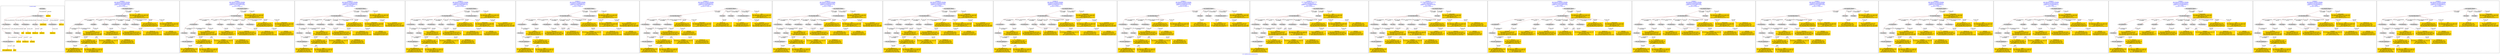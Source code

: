 digraph n0 {
fontcolor="blue"
remincross="true"
label="s14-s-california-african-american.json"
subgraph cluster_0 {
label="1-correct model"
n2[style="filled",color="white",fillcolor="lightgray",label="E12_Production1"];
n3[style="filled",color="white",fillcolor="lightgray",label="E39_Actor1"];
n4[style="filled",color="white",fillcolor="lightgray",label="E55_Type1"];
n5[style="filled",color="white",fillcolor="lightgray",label="E22_Man-Made_Object1"];
n6[style="filled",color="white",fillcolor="lightgray",label="E35_Title1"];
n7[style="filled",color="white",fillcolor="lightgray",label="E8_Acquisition1"];
n8[style="filled",color="white",fillcolor="lightgray",label="E55_Type2"];
n9[shape="plaintext",style="filled",fillcolor="gold",label="additionalInfo"];
n10[style="filled",color="white",fillcolor="lightgray",label="E54_Dimension1"];
n11[shape="plaintext",style="filled",fillcolor="gold",label="object_uri"];
n12[shape="plaintext",style="filled",fillcolor="gold",label="title"];
n13[style="filled",color="white",fillcolor="lightgray",label="E38_Image1"];
n14[shape="plaintext",style="filled",fillcolor="gold",label="imageUrl"];
n15[style="filled",color="white",fillcolor="lightgray",label="E82_Actor_Appellation1"];
n16[shape="plaintext",style="filled",fillcolor="gold",label="artist_uri"];
n17[shape="plaintext",style="filled",fillcolor="gold",label="dimensions"];
n18[shape="plaintext",style="filled",fillcolor="gold",label="technique_uri"];
n19[shape="plaintext",style="filled",fillcolor="gold",label="technique"];
n20[shape="plaintext",style="filled",fillcolor="gold",label="ethnicity_uri"];
n21[shape="plaintext",style="filled",fillcolor="gold",label="enthnicity"];
n22[shape="plaintext",style="filled",fillcolor="gold",label="artist_appellation_uri"];
n23[shape="plaintext",style="filled",fillcolor="gold",label="artist"];
n24[shape="plaintext",style="filled",fillcolor="gold",label="provenance"];
}
subgraph cluster_1 {
label="candidate 0\nlink coherence:0.8695652173913043\nnode coherence:0.9130434782608695\nconfidence:0.38600875686522296\nmapping score:0.47147895017023594\ncost:22.99958\n-precision:0.61-recall:0.64"
n26[style="filled",color="white",fillcolor="lightgray",label="E12_Production1"];
n27[style="filled",color="white",fillcolor="lightgray",label="E21_Person1"];
n28[style="filled",color="white",fillcolor="lightgray",label="E55_Type1"];
n29[style="filled",color="white",fillcolor="lightgray",label="E82_Actor_Appellation1"];
n30[style="filled",color="white",fillcolor="lightgray",label="E22_Man-Made_Object1"];
n31[style="filled",color="white",fillcolor="lightgray",label="E30_Right1"];
n32[style="filled",color="white",fillcolor="lightgray",label="E38_Image1"];
n33[style="filled",color="white",fillcolor="lightgray",label="E54_Dimension1"];
n34[style="filled",color="white",fillcolor="lightgray",label="E55_Type2"];
n35[style="filled",color="white",fillcolor="lightgray",label="E8_Acquisition1"];
n36[style="filled",color="white",fillcolor="lightgray",label="E33_Linguistic_Object2"];
n37[shape="plaintext",style="filled",fillcolor="gold",label="technique\n[E29_Design_or_Procedure,P3_has_note,0.35]\n[E55_Type,label,0.325]\n[E57_Material,label,0.198]\n[E57_Material,classLink,0.128]"];
n38[shape="plaintext",style="filled",fillcolor="gold",label="artist_appellation_uri\n[E82_Actor_Appellation,classLink,0.938]\n[E21_Person,classLink,0.042]\n[E30_Right,P3_has_note,0.014]\n[E8_Acquisition,P3_has_note,0.006]"];
n39[shape="plaintext",style="filled",fillcolor="gold",label="object_uri\n[E30_Right,P3_has_note,0.425]\n[E82_Actor_Appellation,label,0.28]\n[E22_Man-Made_Object,classLink,0.15]\n[E8_Acquisition,P3_has_note,0.145]"];
n40[shape="plaintext",style="filled",fillcolor="gold",label="enthnicity\n[E74_Group,label,0.456]\n[E74_Group,classLink,0.26]\n[E8_Acquisition,P3_has_note,0.149]\n[E30_Right,P3_has_note,0.134]"];
n41[shape="plaintext",style="filled",fillcolor="gold",label="ethnicity_uri\n[E55_Type,classLink,0.506]\n[E57_Material,classLink,0.245]\n[E74_Group,classLink,0.244]\n[E73_Information_Object,P3_has_note,0.004]"];
n42[shape="plaintext",style="filled",fillcolor="gold",label="additionalInfo\n[E73_Information_Object,P3_has_note,0.361]\n[E22_Man-Made_Object,P3_has_note,0.354]\n[E35_Title,label,0.149]\n[E33_Linguistic_Object,P3_has_note,0.137]"];
n43[shape="plaintext",style="filled",fillcolor="gold",label="imageUrl\n[E38_Image,classLink,0.419]\n[E39_Actor,classLink,0.24]\n[E22_Man-Made_Object,classLink,0.171]\n[E78_Collection,classLink,0.17]"];
n44[shape="plaintext",style="filled",fillcolor="gold",label="artist_uri\n[E21_Person,classLink,0.486]\n[E82_Actor_Appellation,classLink,0.29]\n[E30_Right,P3_has_note,0.158]\n[E8_Acquisition,P3_has_note,0.065]"];
n45[shape="plaintext",style="filled",fillcolor="gold",label="dimensions\n[E54_Dimension,P3_has_note,0.616]\n[E73_Information_Object,P3_has_note,0.152]\n[E22_Man-Made_Object,P3_has_note,0.151]\n[E34_Inscription,P3_has_note,0.081]"];
n46[shape="plaintext",style="filled",fillcolor="gold",label="title\n[E73_Information_Object,P3_has_note,0.325]\n[E22_Man-Made_Object,P3_has_note,0.316]\n[E35_Title,label,0.216]\n[E33_Linguistic_Object,P3_has_note,0.143]"];
n47[shape="plaintext",style="filled",fillcolor="gold",label="provenance\n[E8_Acquisition,P3_has_note,0.44]\n[E30_Right,P3_has_note,0.376]\n[E73_Information_Object,P3_has_note,0.094]\n[E22_Man-Made_Object,P3_has_note,0.09]"];
n48[shape="plaintext",style="filled",fillcolor="gold",label="technique_uri\n[E55_Type,classLink,0.381]\n[E57_Material,classLink,0.344]\n[E74_Group,classLink,0.274]\n[E8_Acquisition,P3_has_note,0.001]"];
n49[shape="plaintext",style="filled",fillcolor="gold",label="artist\n[E73_Information_Object,P3_has_note,0.32]\n[E22_Man-Made_Object,P3_has_note,0.31]\n[E35_Title,label,0.195]\n[E82_Actor_Appellation,label,0.175]"];
}
subgraph cluster_2 {
label="candidate 1\nlink coherence:0.8695652173913043\nnode coherence:0.9130434782608695\nconfidence:0.38600875686522296\nmapping score:0.47147895017023594\ncost:22.9996\n-precision:0.61-recall:0.64"
n51[style="filled",color="white",fillcolor="lightgray",label="E12_Production1"];
n52[style="filled",color="white",fillcolor="lightgray",label="E21_Person1"];
n53[style="filled",color="white",fillcolor="lightgray",label="E55_Type1"];
n54[style="filled",color="white",fillcolor="lightgray",label="E82_Actor_Appellation1"];
n55[style="filled",color="white",fillcolor="lightgray",label="E22_Man-Made_Object1"];
n56[style="filled",color="white",fillcolor="lightgray",label="E30_Right1"];
n57[style="filled",color="white",fillcolor="lightgray",label="E38_Image1"];
n58[style="filled",color="white",fillcolor="lightgray",label="E54_Dimension1"];
n59[style="filled",color="white",fillcolor="lightgray",label="E55_Type3"];
n60[style="filled",color="white",fillcolor="lightgray",label="E8_Acquisition1"];
n61[style="filled",color="white",fillcolor="lightgray",label="E33_Linguistic_Object2"];
n62[shape="plaintext",style="filled",fillcolor="gold",label="technique\n[E29_Design_or_Procedure,P3_has_note,0.35]\n[E55_Type,label,0.325]\n[E57_Material,label,0.198]\n[E57_Material,classLink,0.128]"];
n63[shape="plaintext",style="filled",fillcolor="gold",label="artist_appellation_uri\n[E82_Actor_Appellation,classLink,0.938]\n[E21_Person,classLink,0.042]\n[E30_Right,P3_has_note,0.014]\n[E8_Acquisition,P3_has_note,0.006]"];
n64[shape="plaintext",style="filled",fillcolor="gold",label="object_uri\n[E30_Right,P3_has_note,0.425]\n[E82_Actor_Appellation,label,0.28]\n[E22_Man-Made_Object,classLink,0.15]\n[E8_Acquisition,P3_has_note,0.145]"];
n65[shape="plaintext",style="filled",fillcolor="gold",label="enthnicity\n[E74_Group,label,0.456]\n[E74_Group,classLink,0.26]\n[E8_Acquisition,P3_has_note,0.149]\n[E30_Right,P3_has_note,0.134]"];
n66[shape="plaintext",style="filled",fillcolor="gold",label="additionalInfo\n[E73_Information_Object,P3_has_note,0.361]\n[E22_Man-Made_Object,P3_has_note,0.354]\n[E35_Title,label,0.149]\n[E33_Linguistic_Object,P3_has_note,0.137]"];
n67[shape="plaintext",style="filled",fillcolor="gold",label="imageUrl\n[E38_Image,classLink,0.419]\n[E39_Actor,classLink,0.24]\n[E22_Man-Made_Object,classLink,0.171]\n[E78_Collection,classLink,0.17]"];
n68[shape="plaintext",style="filled",fillcolor="gold",label="artist_uri\n[E21_Person,classLink,0.486]\n[E82_Actor_Appellation,classLink,0.29]\n[E30_Right,P3_has_note,0.158]\n[E8_Acquisition,P3_has_note,0.065]"];
n69[shape="plaintext",style="filled",fillcolor="gold",label="dimensions\n[E54_Dimension,P3_has_note,0.616]\n[E73_Information_Object,P3_has_note,0.152]\n[E22_Man-Made_Object,P3_has_note,0.151]\n[E34_Inscription,P3_has_note,0.081]"];
n70[shape="plaintext",style="filled",fillcolor="gold",label="ethnicity_uri\n[E55_Type,classLink,0.506]\n[E57_Material,classLink,0.245]\n[E74_Group,classLink,0.244]\n[E73_Information_Object,P3_has_note,0.004]"];
n71[shape="plaintext",style="filled",fillcolor="gold",label="title\n[E73_Information_Object,P3_has_note,0.325]\n[E22_Man-Made_Object,P3_has_note,0.316]\n[E35_Title,label,0.216]\n[E33_Linguistic_Object,P3_has_note,0.143]"];
n72[shape="plaintext",style="filled",fillcolor="gold",label="provenance\n[E8_Acquisition,P3_has_note,0.44]\n[E30_Right,P3_has_note,0.376]\n[E73_Information_Object,P3_has_note,0.094]\n[E22_Man-Made_Object,P3_has_note,0.09]"];
n73[shape="plaintext",style="filled",fillcolor="gold",label="technique_uri\n[E55_Type,classLink,0.381]\n[E57_Material,classLink,0.344]\n[E74_Group,classLink,0.274]\n[E8_Acquisition,P3_has_note,0.001]"];
n74[shape="plaintext",style="filled",fillcolor="gold",label="artist\n[E73_Information_Object,P3_has_note,0.32]\n[E22_Man-Made_Object,P3_has_note,0.31]\n[E35_Title,label,0.195]\n[E82_Actor_Appellation,label,0.175]"];
}
subgraph cluster_3 {
label="candidate 10\nlink coherence:0.8695652173913043\nnode coherence:0.9130434782608695\nconfidence:0.3643869638547724\nmapping score:0.4642716858334191\ncost:221.009582\n-precision:0.61-recall:0.64"
n76[style="filled",color="white",fillcolor="lightgray",label="E12_Production1"];
n77[style="filled",color="white",fillcolor="lightgray",label="E21_Person1"];
n78[style="filled",color="white",fillcolor="lightgray",label="E55_Type1"];
n79[style="filled",color="white",fillcolor="lightgray",label="E82_Actor_Appellation1"];
n80[style="filled",color="white",fillcolor="lightgray",label="E22_Man-Made_Object1"];
n81[style="filled",color="white",fillcolor="lightgray",label="E38_Image1"];
n82[style="filled",color="white",fillcolor="lightgray",label="E54_Dimension1"];
n83[style="filled",color="white",fillcolor="lightgray",label="E55_Type2"];
n84[style="filled",color="white",fillcolor="lightgray",label="E8_Acquisition1"];
n85[style="filled",color="white",fillcolor="lightgray",label="E33_Linguistic_Object2"];
n86[style="filled",color="white",fillcolor="lightgray",label="E73_Information_Object1"];
n87[shape="plaintext",style="filled",fillcolor="gold",label="technique\n[E29_Design_or_Procedure,P3_has_note,0.35]\n[E55_Type,label,0.325]\n[E57_Material,label,0.198]\n[E57_Material,classLink,0.128]"];
n88[shape="plaintext",style="filled",fillcolor="gold",label="artist_appellation_uri\n[E82_Actor_Appellation,classLink,0.938]\n[E21_Person,classLink,0.042]\n[E30_Right,P3_has_note,0.014]\n[E8_Acquisition,P3_has_note,0.006]"];
n89[shape="plaintext",style="filled",fillcolor="gold",label="object_uri\n[E30_Right,P3_has_note,0.425]\n[E82_Actor_Appellation,label,0.28]\n[E22_Man-Made_Object,classLink,0.15]\n[E8_Acquisition,P3_has_note,0.145]"];
n90[shape="plaintext",style="filled",fillcolor="gold",label="enthnicity\n[E74_Group,label,0.456]\n[E74_Group,classLink,0.26]\n[E8_Acquisition,P3_has_note,0.149]\n[E30_Right,P3_has_note,0.134]"];
n91[shape="plaintext",style="filled",fillcolor="gold",label="ethnicity_uri\n[E55_Type,classLink,0.506]\n[E57_Material,classLink,0.245]\n[E74_Group,classLink,0.244]\n[E73_Information_Object,P3_has_note,0.004]"];
n92[shape="plaintext",style="filled",fillcolor="gold",label="additionalInfo\n[E73_Information_Object,P3_has_note,0.361]\n[E22_Man-Made_Object,P3_has_note,0.354]\n[E35_Title,label,0.149]\n[E33_Linguistic_Object,P3_has_note,0.137]"];
n93[shape="plaintext",style="filled",fillcolor="gold",label="imageUrl\n[E38_Image,classLink,0.419]\n[E39_Actor,classLink,0.24]\n[E22_Man-Made_Object,classLink,0.171]\n[E78_Collection,classLink,0.17]"];
n94[shape="plaintext",style="filled",fillcolor="gold",label="artist_uri\n[E21_Person,classLink,0.486]\n[E82_Actor_Appellation,classLink,0.29]\n[E30_Right,P3_has_note,0.158]\n[E8_Acquisition,P3_has_note,0.065]"];
n95[shape="plaintext",style="filled",fillcolor="gold",label="dimensions\n[E54_Dimension,P3_has_note,0.616]\n[E73_Information_Object,P3_has_note,0.152]\n[E22_Man-Made_Object,P3_has_note,0.151]\n[E34_Inscription,P3_has_note,0.081]"];
n96[shape="plaintext",style="filled",fillcolor="gold",label="provenance\n[E8_Acquisition,P3_has_note,0.44]\n[E30_Right,P3_has_note,0.376]\n[E73_Information_Object,P3_has_note,0.094]\n[E22_Man-Made_Object,P3_has_note,0.09]"];
n97[shape="plaintext",style="filled",fillcolor="gold",label="title\n[E73_Information_Object,P3_has_note,0.325]\n[E22_Man-Made_Object,P3_has_note,0.316]\n[E35_Title,label,0.216]\n[E33_Linguistic_Object,P3_has_note,0.143]"];
n98[shape="plaintext",style="filled",fillcolor="gold",label="technique_uri\n[E55_Type,classLink,0.381]\n[E57_Material,classLink,0.344]\n[E74_Group,classLink,0.274]\n[E8_Acquisition,P3_has_note,0.001]"];
n99[shape="plaintext",style="filled",fillcolor="gold",label="artist\n[E73_Information_Object,P3_has_note,0.32]\n[E22_Man-Made_Object,P3_has_note,0.31]\n[E35_Title,label,0.195]\n[E82_Actor_Appellation,label,0.175]"];
}
subgraph cluster_4 {
label="candidate 11\nlink coherence:0.8695652173913043\nnode coherence:0.9130434782608695\nconfidence:0.3643869638547724\nmapping score:0.4642716858334191\ncost:221.009602\n-precision:0.61-recall:0.64"
n101[style="filled",color="white",fillcolor="lightgray",label="E12_Production1"];
n102[style="filled",color="white",fillcolor="lightgray",label="E21_Person1"];
n103[style="filled",color="white",fillcolor="lightgray",label="E55_Type1"];
n104[style="filled",color="white",fillcolor="lightgray",label="E82_Actor_Appellation1"];
n105[style="filled",color="white",fillcolor="lightgray",label="E22_Man-Made_Object1"];
n106[style="filled",color="white",fillcolor="lightgray",label="E38_Image1"];
n107[style="filled",color="white",fillcolor="lightgray",label="E54_Dimension1"];
n108[style="filled",color="white",fillcolor="lightgray",label="E55_Type3"];
n109[style="filled",color="white",fillcolor="lightgray",label="E8_Acquisition1"];
n110[style="filled",color="white",fillcolor="lightgray",label="E33_Linguistic_Object2"];
n111[style="filled",color="white",fillcolor="lightgray",label="E73_Information_Object1"];
n112[shape="plaintext",style="filled",fillcolor="gold",label="technique\n[E29_Design_or_Procedure,P3_has_note,0.35]\n[E55_Type,label,0.325]\n[E57_Material,label,0.198]\n[E57_Material,classLink,0.128]"];
n113[shape="plaintext",style="filled",fillcolor="gold",label="artist_appellation_uri\n[E82_Actor_Appellation,classLink,0.938]\n[E21_Person,classLink,0.042]\n[E30_Right,P3_has_note,0.014]\n[E8_Acquisition,P3_has_note,0.006]"];
n114[shape="plaintext",style="filled",fillcolor="gold",label="object_uri\n[E30_Right,P3_has_note,0.425]\n[E82_Actor_Appellation,label,0.28]\n[E22_Man-Made_Object,classLink,0.15]\n[E8_Acquisition,P3_has_note,0.145]"];
n115[shape="plaintext",style="filled",fillcolor="gold",label="enthnicity\n[E74_Group,label,0.456]\n[E74_Group,classLink,0.26]\n[E8_Acquisition,P3_has_note,0.149]\n[E30_Right,P3_has_note,0.134]"];
n116[shape="plaintext",style="filled",fillcolor="gold",label="additionalInfo\n[E73_Information_Object,P3_has_note,0.361]\n[E22_Man-Made_Object,P3_has_note,0.354]\n[E35_Title,label,0.149]\n[E33_Linguistic_Object,P3_has_note,0.137]"];
n117[shape="plaintext",style="filled",fillcolor="gold",label="imageUrl\n[E38_Image,classLink,0.419]\n[E39_Actor,classLink,0.24]\n[E22_Man-Made_Object,classLink,0.171]\n[E78_Collection,classLink,0.17]"];
n118[shape="plaintext",style="filled",fillcolor="gold",label="artist_uri\n[E21_Person,classLink,0.486]\n[E82_Actor_Appellation,classLink,0.29]\n[E30_Right,P3_has_note,0.158]\n[E8_Acquisition,P3_has_note,0.065]"];
n119[shape="plaintext",style="filled",fillcolor="gold",label="dimensions\n[E54_Dimension,P3_has_note,0.616]\n[E73_Information_Object,P3_has_note,0.152]\n[E22_Man-Made_Object,P3_has_note,0.151]\n[E34_Inscription,P3_has_note,0.081]"];
n120[shape="plaintext",style="filled",fillcolor="gold",label="ethnicity_uri\n[E55_Type,classLink,0.506]\n[E57_Material,classLink,0.245]\n[E74_Group,classLink,0.244]\n[E73_Information_Object,P3_has_note,0.004]"];
n121[shape="plaintext",style="filled",fillcolor="gold",label="provenance\n[E8_Acquisition,P3_has_note,0.44]\n[E30_Right,P3_has_note,0.376]\n[E73_Information_Object,P3_has_note,0.094]\n[E22_Man-Made_Object,P3_has_note,0.09]"];
n122[shape="plaintext",style="filled",fillcolor="gold",label="title\n[E73_Information_Object,P3_has_note,0.325]\n[E22_Man-Made_Object,P3_has_note,0.316]\n[E35_Title,label,0.216]\n[E33_Linguistic_Object,P3_has_note,0.143]"];
n123[shape="plaintext",style="filled",fillcolor="gold",label="technique_uri\n[E55_Type,classLink,0.381]\n[E57_Material,classLink,0.344]\n[E74_Group,classLink,0.274]\n[E8_Acquisition,P3_has_note,0.001]"];
n124[shape="plaintext",style="filled",fillcolor="gold",label="artist\n[E73_Information_Object,P3_has_note,0.32]\n[E22_Man-Made_Object,P3_has_note,0.31]\n[E35_Title,label,0.195]\n[E82_Actor_Appellation,label,0.175]"];
}
subgraph cluster_5 {
label="candidate 12\nlink coherence:0.8695652173913043\nnode coherence:0.9130434782608695\nconfidence:0.3643869638547724\nmapping score:0.4642716858334191\ncost:221.009632\n-precision:0.57-recall:0.59"
n126[style="filled",color="white",fillcolor="lightgray",label="E12_Production1"];
n127[style="filled",color="white",fillcolor="lightgray",label="E21_Person1"];
n128[style="filled",color="white",fillcolor="lightgray",label="E82_Actor_Appellation1"];
n129[style="filled",color="white",fillcolor="lightgray",label="E22_Man-Made_Object1"];
n130[style="filled",color="white",fillcolor="lightgray",label="E38_Image1"];
n131[style="filled",color="white",fillcolor="lightgray",label="E54_Dimension1"];
n132[style="filled",color="white",fillcolor="lightgray",label="E55_Type2"];
n133[style="filled",color="white",fillcolor="lightgray",label="E55_Type3"];
n134[style="filled",color="white",fillcolor="lightgray",label="E8_Acquisition1"];
n135[style="filled",color="white",fillcolor="lightgray",label="E33_Linguistic_Object2"];
n136[style="filled",color="white",fillcolor="lightgray",label="E73_Information_Object1"];
n137[shape="plaintext",style="filled",fillcolor="gold",label="artist_appellation_uri\n[E82_Actor_Appellation,classLink,0.938]\n[E21_Person,classLink,0.042]\n[E30_Right,P3_has_note,0.014]\n[E8_Acquisition,P3_has_note,0.006]"];
n138[shape="plaintext",style="filled",fillcolor="gold",label="object_uri\n[E30_Right,P3_has_note,0.425]\n[E82_Actor_Appellation,label,0.28]\n[E22_Man-Made_Object,classLink,0.15]\n[E8_Acquisition,P3_has_note,0.145]"];
n139[shape="plaintext",style="filled",fillcolor="gold",label="enthnicity\n[E74_Group,label,0.456]\n[E74_Group,classLink,0.26]\n[E8_Acquisition,P3_has_note,0.149]\n[E30_Right,P3_has_note,0.134]"];
n140[shape="plaintext",style="filled",fillcolor="gold",label="technique_uri\n[E55_Type,classLink,0.381]\n[E57_Material,classLink,0.344]\n[E74_Group,classLink,0.274]\n[E8_Acquisition,P3_has_note,0.001]"];
n141[shape="plaintext",style="filled",fillcolor="gold",label="additionalInfo\n[E73_Information_Object,P3_has_note,0.361]\n[E22_Man-Made_Object,P3_has_note,0.354]\n[E35_Title,label,0.149]\n[E33_Linguistic_Object,P3_has_note,0.137]"];
n142[shape="plaintext",style="filled",fillcolor="gold",label="imageUrl\n[E38_Image,classLink,0.419]\n[E39_Actor,classLink,0.24]\n[E22_Man-Made_Object,classLink,0.171]\n[E78_Collection,classLink,0.17]"];
n143[shape="plaintext",style="filled",fillcolor="gold",label="artist_uri\n[E21_Person,classLink,0.486]\n[E82_Actor_Appellation,classLink,0.29]\n[E30_Right,P3_has_note,0.158]\n[E8_Acquisition,P3_has_note,0.065]"];
n144[shape="plaintext",style="filled",fillcolor="gold",label="dimensions\n[E54_Dimension,P3_has_note,0.616]\n[E73_Information_Object,P3_has_note,0.152]\n[E22_Man-Made_Object,P3_has_note,0.151]\n[E34_Inscription,P3_has_note,0.081]"];
n145[shape="plaintext",style="filled",fillcolor="gold",label="ethnicity_uri\n[E55_Type,classLink,0.506]\n[E57_Material,classLink,0.245]\n[E74_Group,classLink,0.244]\n[E73_Information_Object,P3_has_note,0.004]"];
n146[shape="plaintext",style="filled",fillcolor="gold",label="provenance\n[E8_Acquisition,P3_has_note,0.44]\n[E30_Right,P3_has_note,0.376]\n[E73_Information_Object,P3_has_note,0.094]\n[E22_Man-Made_Object,P3_has_note,0.09]"];
n147[shape="plaintext",style="filled",fillcolor="gold",label="technique\n[E29_Design_or_Procedure,P3_has_note,0.35]\n[E55_Type,label,0.325]\n[E57_Material,label,0.198]\n[E57_Material,classLink,0.128]"];
n148[shape="plaintext",style="filled",fillcolor="gold",label="title\n[E73_Information_Object,P3_has_note,0.325]\n[E22_Man-Made_Object,P3_has_note,0.316]\n[E35_Title,label,0.216]\n[E33_Linguistic_Object,P3_has_note,0.143]"];
n149[shape="plaintext",style="filled",fillcolor="gold",label="artist\n[E73_Information_Object,P3_has_note,0.32]\n[E22_Man-Made_Object,P3_has_note,0.31]\n[E35_Title,label,0.195]\n[E82_Actor_Appellation,label,0.175]"];
}
subgraph cluster_6 {
label="candidate 13\nlink coherence:0.8695652173913043\nnode coherence:0.9130434782608695\nconfidence:0.3643869638547724\nmapping score:0.4642716858334191\ncost:320.019604\n-precision:0.57-recall:0.59"
n151[style="filled",color="white",fillcolor="lightgray",label="E12_Production1"];
n152[style="filled",color="white",fillcolor="lightgray",label="E21_Person1"];
n153[style="filled",color="white",fillcolor="lightgray",label="E55_Type1"];
n154[style="filled",color="white",fillcolor="lightgray",label="E82_Actor_Appellation1"];
n155[style="filled",color="white",fillcolor="lightgray",label="E22_Man-Made_Object1"];
n156[style="filled",color="white",fillcolor="lightgray",label="E54_Dimension1"];
n157[style="filled",color="white",fillcolor="lightgray",label="E8_Acquisition1"];
n158[style="filled",color="white",fillcolor="lightgray",label="E33_Linguistic_Object2"];
n159[style="filled",color="white",fillcolor="lightgray",label="E55_Type4"];
n160[style="filled",color="white",fillcolor="lightgray",label="E38_Image1"];
n161[style="filled",color="white",fillcolor="lightgray",label="E73_Information_Object1"];
n162[shape="plaintext",style="filled",fillcolor="gold",label="technique\n[E29_Design_or_Procedure,P3_has_note,0.35]\n[E55_Type,label,0.325]\n[E57_Material,label,0.198]\n[E57_Material,classLink,0.128]"];
n163[shape="plaintext",style="filled",fillcolor="gold",label="artist_appellation_uri\n[E82_Actor_Appellation,classLink,0.938]\n[E21_Person,classLink,0.042]\n[E30_Right,P3_has_note,0.014]\n[E8_Acquisition,P3_has_note,0.006]"];
n164[shape="plaintext",style="filled",fillcolor="gold",label="object_uri\n[E30_Right,P3_has_note,0.425]\n[E82_Actor_Appellation,label,0.28]\n[E22_Man-Made_Object,classLink,0.15]\n[E8_Acquisition,P3_has_note,0.145]"];
n165[shape="plaintext",style="filled",fillcolor="gold",label="enthnicity\n[E74_Group,label,0.456]\n[E74_Group,classLink,0.26]\n[E8_Acquisition,P3_has_note,0.149]\n[E30_Right,P3_has_note,0.134]"];
n166[shape="plaintext",style="filled",fillcolor="gold",label="additionalInfo\n[E73_Information_Object,P3_has_note,0.361]\n[E22_Man-Made_Object,P3_has_note,0.354]\n[E35_Title,label,0.149]\n[E33_Linguistic_Object,P3_has_note,0.137]"];
n167[shape="plaintext",style="filled",fillcolor="gold",label="imageUrl\n[E38_Image,classLink,0.419]\n[E39_Actor,classLink,0.24]\n[E22_Man-Made_Object,classLink,0.171]\n[E78_Collection,classLink,0.17]"];
n168[shape="plaintext",style="filled",fillcolor="gold",label="artist_uri\n[E21_Person,classLink,0.486]\n[E82_Actor_Appellation,classLink,0.29]\n[E30_Right,P3_has_note,0.158]\n[E8_Acquisition,P3_has_note,0.065]"];
n169[shape="plaintext",style="filled",fillcolor="gold",label="dimensions\n[E54_Dimension,P3_has_note,0.616]\n[E73_Information_Object,P3_has_note,0.152]\n[E22_Man-Made_Object,P3_has_note,0.151]\n[E34_Inscription,P3_has_note,0.081]"];
n170[shape="plaintext",style="filled",fillcolor="gold",label="provenance\n[E8_Acquisition,P3_has_note,0.44]\n[E30_Right,P3_has_note,0.376]\n[E73_Information_Object,P3_has_note,0.094]\n[E22_Man-Made_Object,P3_has_note,0.09]"];
n171[shape="plaintext",style="filled",fillcolor="gold",label="title\n[E73_Information_Object,P3_has_note,0.325]\n[E22_Man-Made_Object,P3_has_note,0.316]\n[E35_Title,label,0.216]\n[E33_Linguistic_Object,P3_has_note,0.143]"];
n172[shape="plaintext",style="filled",fillcolor="gold",label="technique_uri\n[E55_Type,classLink,0.381]\n[E57_Material,classLink,0.344]\n[E74_Group,classLink,0.274]\n[E8_Acquisition,P3_has_note,0.001]"];
n173[shape="plaintext",style="filled",fillcolor="gold",label="artist\n[E73_Information_Object,P3_has_note,0.32]\n[E22_Man-Made_Object,P3_has_note,0.31]\n[E35_Title,label,0.195]\n[E82_Actor_Appellation,label,0.175]"];
n174[shape="plaintext",style="filled",fillcolor="gold",label="ethnicity_uri\n[E55_Type,classLink,0.506]\n[E57_Material,classLink,0.245]\n[E74_Group,classLink,0.244]\n[E73_Information_Object,P3_has_note,0.004]"];
}
subgraph cluster_7 {
label="candidate 14\nlink coherence:0.8695652173913043\nnode coherence:0.9130434782608695\nconfidence:0.36099803033772315\nmapping score:0.463142041327736\ncost:221.009582\n-precision:0.57-recall:0.59"
n176[style="filled",color="white",fillcolor="lightgray",label="E12_Production1"];
n177[style="filled",color="white",fillcolor="lightgray",label="E21_Person1"];
n178[style="filled",color="white",fillcolor="lightgray",label="E55_Type1"];
n179[style="filled",color="white",fillcolor="lightgray",label="E82_Actor_Appellation1"];
n180[style="filled",color="white",fillcolor="lightgray",label="E22_Man-Made_Object1"];
n181[style="filled",color="white",fillcolor="lightgray",label="E38_Image1"];
n182[style="filled",color="white",fillcolor="lightgray",label="E54_Dimension1"];
n183[style="filled",color="white",fillcolor="lightgray",label="E55_Type2"];
n184[style="filled",color="white",fillcolor="lightgray",label="E8_Acquisition1"];
n185[style="filled",color="white",fillcolor="lightgray",label="E33_Linguistic_Object2"];
n186[style="filled",color="white",fillcolor="lightgray",label="E73_Information_Object1"];
n187[shape="plaintext",style="filled",fillcolor="gold",label="technique\n[E29_Design_or_Procedure,P3_has_note,0.35]\n[E55_Type,label,0.325]\n[E57_Material,label,0.198]\n[E57_Material,classLink,0.128]"];
n188[shape="plaintext",style="filled",fillcolor="gold",label="artist_appellation_uri\n[E82_Actor_Appellation,classLink,0.938]\n[E21_Person,classLink,0.042]\n[E30_Right,P3_has_note,0.014]\n[E8_Acquisition,P3_has_note,0.006]"];
n189[shape="plaintext",style="filled",fillcolor="gold",label="object_uri\n[E30_Right,P3_has_note,0.425]\n[E82_Actor_Appellation,label,0.28]\n[E22_Man-Made_Object,classLink,0.15]\n[E8_Acquisition,P3_has_note,0.145]"];
n190[shape="plaintext",style="filled",fillcolor="gold",label="enthnicity\n[E74_Group,label,0.456]\n[E74_Group,classLink,0.26]\n[E8_Acquisition,P3_has_note,0.149]\n[E30_Right,P3_has_note,0.134]"];
n191[shape="plaintext",style="filled",fillcolor="gold",label="ethnicity_uri\n[E55_Type,classLink,0.506]\n[E57_Material,classLink,0.245]\n[E74_Group,classLink,0.244]\n[E73_Information_Object,P3_has_note,0.004]"];
n192[shape="plaintext",style="filled",fillcolor="gold",label="title\n[E73_Information_Object,P3_has_note,0.325]\n[E22_Man-Made_Object,P3_has_note,0.316]\n[E35_Title,label,0.216]\n[E33_Linguistic_Object,P3_has_note,0.143]"];
n193[shape="plaintext",style="filled",fillcolor="gold",label="imageUrl\n[E38_Image,classLink,0.419]\n[E39_Actor,classLink,0.24]\n[E22_Man-Made_Object,classLink,0.171]\n[E78_Collection,classLink,0.17]"];
n194[shape="plaintext",style="filled",fillcolor="gold",label="artist_uri\n[E21_Person,classLink,0.486]\n[E82_Actor_Appellation,classLink,0.29]\n[E30_Right,P3_has_note,0.158]\n[E8_Acquisition,P3_has_note,0.065]"];
n195[shape="plaintext",style="filled",fillcolor="gold",label="dimensions\n[E54_Dimension,P3_has_note,0.616]\n[E73_Information_Object,P3_has_note,0.152]\n[E22_Man-Made_Object,P3_has_note,0.151]\n[E34_Inscription,P3_has_note,0.081]"];
n196[shape="plaintext",style="filled",fillcolor="gold",label="provenance\n[E8_Acquisition,P3_has_note,0.44]\n[E30_Right,P3_has_note,0.376]\n[E73_Information_Object,P3_has_note,0.094]\n[E22_Man-Made_Object,P3_has_note,0.09]"];
n197[shape="plaintext",style="filled",fillcolor="gold",label="additionalInfo\n[E73_Information_Object,P3_has_note,0.361]\n[E22_Man-Made_Object,P3_has_note,0.354]\n[E35_Title,label,0.149]\n[E33_Linguistic_Object,P3_has_note,0.137]"];
n198[shape="plaintext",style="filled",fillcolor="gold",label="technique_uri\n[E55_Type,classLink,0.381]\n[E57_Material,classLink,0.344]\n[E74_Group,classLink,0.274]\n[E8_Acquisition,P3_has_note,0.001]"];
n199[shape="plaintext",style="filled",fillcolor="gold",label="artist\n[E73_Information_Object,P3_has_note,0.32]\n[E22_Man-Made_Object,P3_has_note,0.31]\n[E35_Title,label,0.195]\n[E82_Actor_Appellation,label,0.175]"];
}
subgraph cluster_8 {
label="candidate 15\nlink coherence:0.8695652173913043\nnode coherence:0.9130434782608695\nconfidence:0.36099803033772315\nmapping score:0.463142041327736\ncost:221.009602\n-precision:0.57-recall:0.59"
n201[style="filled",color="white",fillcolor="lightgray",label="E12_Production1"];
n202[style="filled",color="white",fillcolor="lightgray",label="E21_Person1"];
n203[style="filled",color="white",fillcolor="lightgray",label="E55_Type1"];
n204[style="filled",color="white",fillcolor="lightgray",label="E82_Actor_Appellation1"];
n205[style="filled",color="white",fillcolor="lightgray",label="E22_Man-Made_Object1"];
n206[style="filled",color="white",fillcolor="lightgray",label="E38_Image1"];
n207[style="filled",color="white",fillcolor="lightgray",label="E54_Dimension1"];
n208[style="filled",color="white",fillcolor="lightgray",label="E55_Type3"];
n209[style="filled",color="white",fillcolor="lightgray",label="E8_Acquisition1"];
n210[style="filled",color="white",fillcolor="lightgray",label="E33_Linguistic_Object2"];
n211[style="filled",color="white",fillcolor="lightgray",label="E73_Information_Object1"];
n212[shape="plaintext",style="filled",fillcolor="gold",label="technique\n[E29_Design_or_Procedure,P3_has_note,0.35]\n[E55_Type,label,0.325]\n[E57_Material,label,0.198]\n[E57_Material,classLink,0.128]"];
n213[shape="plaintext",style="filled",fillcolor="gold",label="artist_appellation_uri\n[E82_Actor_Appellation,classLink,0.938]\n[E21_Person,classLink,0.042]\n[E30_Right,P3_has_note,0.014]\n[E8_Acquisition,P3_has_note,0.006]"];
n214[shape="plaintext",style="filled",fillcolor="gold",label="object_uri\n[E30_Right,P3_has_note,0.425]\n[E82_Actor_Appellation,label,0.28]\n[E22_Man-Made_Object,classLink,0.15]\n[E8_Acquisition,P3_has_note,0.145]"];
n215[shape="plaintext",style="filled",fillcolor="gold",label="enthnicity\n[E74_Group,label,0.456]\n[E74_Group,classLink,0.26]\n[E8_Acquisition,P3_has_note,0.149]\n[E30_Right,P3_has_note,0.134]"];
n216[shape="plaintext",style="filled",fillcolor="gold",label="title\n[E73_Information_Object,P3_has_note,0.325]\n[E22_Man-Made_Object,P3_has_note,0.316]\n[E35_Title,label,0.216]\n[E33_Linguistic_Object,P3_has_note,0.143]"];
n217[shape="plaintext",style="filled",fillcolor="gold",label="imageUrl\n[E38_Image,classLink,0.419]\n[E39_Actor,classLink,0.24]\n[E22_Man-Made_Object,classLink,0.171]\n[E78_Collection,classLink,0.17]"];
n218[shape="plaintext",style="filled",fillcolor="gold",label="artist_uri\n[E21_Person,classLink,0.486]\n[E82_Actor_Appellation,classLink,0.29]\n[E30_Right,P3_has_note,0.158]\n[E8_Acquisition,P3_has_note,0.065]"];
n219[shape="plaintext",style="filled",fillcolor="gold",label="dimensions\n[E54_Dimension,P3_has_note,0.616]\n[E73_Information_Object,P3_has_note,0.152]\n[E22_Man-Made_Object,P3_has_note,0.151]\n[E34_Inscription,P3_has_note,0.081]"];
n220[shape="plaintext",style="filled",fillcolor="gold",label="ethnicity_uri\n[E55_Type,classLink,0.506]\n[E57_Material,classLink,0.245]\n[E74_Group,classLink,0.244]\n[E73_Information_Object,P3_has_note,0.004]"];
n221[shape="plaintext",style="filled",fillcolor="gold",label="provenance\n[E8_Acquisition,P3_has_note,0.44]\n[E30_Right,P3_has_note,0.376]\n[E73_Information_Object,P3_has_note,0.094]\n[E22_Man-Made_Object,P3_has_note,0.09]"];
n222[shape="plaintext",style="filled",fillcolor="gold",label="additionalInfo\n[E73_Information_Object,P3_has_note,0.361]\n[E22_Man-Made_Object,P3_has_note,0.354]\n[E35_Title,label,0.149]\n[E33_Linguistic_Object,P3_has_note,0.137]"];
n223[shape="plaintext",style="filled",fillcolor="gold",label="technique_uri\n[E55_Type,classLink,0.381]\n[E57_Material,classLink,0.344]\n[E74_Group,classLink,0.274]\n[E8_Acquisition,P3_has_note,0.001]"];
n224[shape="plaintext",style="filled",fillcolor="gold",label="artist\n[E73_Information_Object,P3_has_note,0.32]\n[E22_Man-Made_Object,P3_has_note,0.31]\n[E35_Title,label,0.195]\n[E82_Actor_Appellation,label,0.175]"];
}
subgraph cluster_9 {
label="candidate 16\nlink coherence:0.8695652173913043\nnode coherence:0.9130434782608695\nconfidence:0.36099803033772315\nmapping score:0.463142041327736\ncost:221.009632\n-precision:0.52-recall:0.55"
n226[style="filled",color="white",fillcolor="lightgray",label="E12_Production1"];
n227[style="filled",color="white",fillcolor="lightgray",label="E21_Person1"];
n228[style="filled",color="white",fillcolor="lightgray",label="E82_Actor_Appellation1"];
n229[style="filled",color="white",fillcolor="lightgray",label="E22_Man-Made_Object1"];
n230[style="filled",color="white",fillcolor="lightgray",label="E38_Image1"];
n231[style="filled",color="white",fillcolor="lightgray",label="E54_Dimension1"];
n232[style="filled",color="white",fillcolor="lightgray",label="E55_Type2"];
n233[style="filled",color="white",fillcolor="lightgray",label="E55_Type3"];
n234[style="filled",color="white",fillcolor="lightgray",label="E8_Acquisition1"];
n235[style="filled",color="white",fillcolor="lightgray",label="E33_Linguistic_Object2"];
n236[style="filled",color="white",fillcolor="lightgray",label="E73_Information_Object1"];
n237[shape="plaintext",style="filled",fillcolor="gold",label="artist_appellation_uri\n[E82_Actor_Appellation,classLink,0.938]\n[E21_Person,classLink,0.042]\n[E30_Right,P3_has_note,0.014]\n[E8_Acquisition,P3_has_note,0.006]"];
n238[shape="plaintext",style="filled",fillcolor="gold",label="object_uri\n[E30_Right,P3_has_note,0.425]\n[E82_Actor_Appellation,label,0.28]\n[E22_Man-Made_Object,classLink,0.15]\n[E8_Acquisition,P3_has_note,0.145]"];
n239[shape="plaintext",style="filled",fillcolor="gold",label="enthnicity\n[E74_Group,label,0.456]\n[E74_Group,classLink,0.26]\n[E8_Acquisition,P3_has_note,0.149]\n[E30_Right,P3_has_note,0.134]"];
n240[shape="plaintext",style="filled",fillcolor="gold",label="technique_uri\n[E55_Type,classLink,0.381]\n[E57_Material,classLink,0.344]\n[E74_Group,classLink,0.274]\n[E8_Acquisition,P3_has_note,0.001]"];
n241[shape="plaintext",style="filled",fillcolor="gold",label="title\n[E73_Information_Object,P3_has_note,0.325]\n[E22_Man-Made_Object,P3_has_note,0.316]\n[E35_Title,label,0.216]\n[E33_Linguistic_Object,P3_has_note,0.143]"];
n242[shape="plaintext",style="filled",fillcolor="gold",label="imageUrl\n[E38_Image,classLink,0.419]\n[E39_Actor,classLink,0.24]\n[E22_Man-Made_Object,classLink,0.171]\n[E78_Collection,classLink,0.17]"];
n243[shape="plaintext",style="filled",fillcolor="gold",label="artist_uri\n[E21_Person,classLink,0.486]\n[E82_Actor_Appellation,classLink,0.29]\n[E30_Right,P3_has_note,0.158]\n[E8_Acquisition,P3_has_note,0.065]"];
n244[shape="plaintext",style="filled",fillcolor="gold",label="dimensions\n[E54_Dimension,P3_has_note,0.616]\n[E73_Information_Object,P3_has_note,0.152]\n[E22_Man-Made_Object,P3_has_note,0.151]\n[E34_Inscription,P3_has_note,0.081]"];
n245[shape="plaintext",style="filled",fillcolor="gold",label="ethnicity_uri\n[E55_Type,classLink,0.506]\n[E57_Material,classLink,0.245]\n[E74_Group,classLink,0.244]\n[E73_Information_Object,P3_has_note,0.004]"];
n246[shape="plaintext",style="filled",fillcolor="gold",label="provenance\n[E8_Acquisition,P3_has_note,0.44]\n[E30_Right,P3_has_note,0.376]\n[E73_Information_Object,P3_has_note,0.094]\n[E22_Man-Made_Object,P3_has_note,0.09]"];
n247[shape="plaintext",style="filled",fillcolor="gold",label="technique\n[E29_Design_or_Procedure,P3_has_note,0.35]\n[E55_Type,label,0.325]\n[E57_Material,label,0.198]\n[E57_Material,classLink,0.128]"];
n248[shape="plaintext",style="filled",fillcolor="gold",label="additionalInfo\n[E73_Information_Object,P3_has_note,0.361]\n[E22_Man-Made_Object,P3_has_note,0.354]\n[E35_Title,label,0.149]\n[E33_Linguistic_Object,P3_has_note,0.137]"];
n249[shape="plaintext",style="filled",fillcolor="gold",label="artist\n[E73_Information_Object,P3_has_note,0.32]\n[E22_Man-Made_Object,P3_has_note,0.31]\n[E35_Title,label,0.195]\n[E82_Actor_Appellation,label,0.175]"];
}
subgraph cluster_10 {
label="candidate 17\nlink coherence:0.8695652173913043\nnode coherence:0.9130434782608695\nconfidence:0.36099803033772315\nmapping score:0.463142041327736\ncost:320.019604\n-precision:0.52-recall:0.55"
n251[style="filled",color="white",fillcolor="lightgray",label="E12_Production1"];
n252[style="filled",color="white",fillcolor="lightgray",label="E21_Person1"];
n253[style="filled",color="white",fillcolor="lightgray",label="E55_Type1"];
n254[style="filled",color="white",fillcolor="lightgray",label="E82_Actor_Appellation1"];
n255[style="filled",color="white",fillcolor="lightgray",label="E22_Man-Made_Object1"];
n256[style="filled",color="white",fillcolor="lightgray",label="E54_Dimension1"];
n257[style="filled",color="white",fillcolor="lightgray",label="E8_Acquisition1"];
n258[style="filled",color="white",fillcolor="lightgray",label="E33_Linguistic_Object2"];
n259[style="filled",color="white",fillcolor="lightgray",label="E55_Type4"];
n260[style="filled",color="white",fillcolor="lightgray",label="E38_Image1"];
n261[style="filled",color="white",fillcolor="lightgray",label="E73_Information_Object1"];
n262[shape="plaintext",style="filled",fillcolor="gold",label="technique\n[E29_Design_or_Procedure,P3_has_note,0.35]\n[E55_Type,label,0.325]\n[E57_Material,label,0.198]\n[E57_Material,classLink,0.128]"];
n263[shape="plaintext",style="filled",fillcolor="gold",label="artist_appellation_uri\n[E82_Actor_Appellation,classLink,0.938]\n[E21_Person,classLink,0.042]\n[E30_Right,P3_has_note,0.014]\n[E8_Acquisition,P3_has_note,0.006]"];
n264[shape="plaintext",style="filled",fillcolor="gold",label="object_uri\n[E30_Right,P3_has_note,0.425]\n[E82_Actor_Appellation,label,0.28]\n[E22_Man-Made_Object,classLink,0.15]\n[E8_Acquisition,P3_has_note,0.145]"];
n265[shape="plaintext",style="filled",fillcolor="gold",label="enthnicity\n[E74_Group,label,0.456]\n[E74_Group,classLink,0.26]\n[E8_Acquisition,P3_has_note,0.149]\n[E30_Right,P3_has_note,0.134]"];
n266[shape="plaintext",style="filled",fillcolor="gold",label="title\n[E73_Information_Object,P3_has_note,0.325]\n[E22_Man-Made_Object,P3_has_note,0.316]\n[E35_Title,label,0.216]\n[E33_Linguistic_Object,P3_has_note,0.143]"];
n267[shape="plaintext",style="filled",fillcolor="gold",label="imageUrl\n[E38_Image,classLink,0.419]\n[E39_Actor,classLink,0.24]\n[E22_Man-Made_Object,classLink,0.171]\n[E78_Collection,classLink,0.17]"];
n268[shape="plaintext",style="filled",fillcolor="gold",label="artist_uri\n[E21_Person,classLink,0.486]\n[E82_Actor_Appellation,classLink,0.29]\n[E30_Right,P3_has_note,0.158]\n[E8_Acquisition,P3_has_note,0.065]"];
n269[shape="plaintext",style="filled",fillcolor="gold",label="dimensions\n[E54_Dimension,P3_has_note,0.616]\n[E73_Information_Object,P3_has_note,0.152]\n[E22_Man-Made_Object,P3_has_note,0.151]\n[E34_Inscription,P3_has_note,0.081]"];
n270[shape="plaintext",style="filled",fillcolor="gold",label="provenance\n[E8_Acquisition,P3_has_note,0.44]\n[E30_Right,P3_has_note,0.376]\n[E73_Information_Object,P3_has_note,0.094]\n[E22_Man-Made_Object,P3_has_note,0.09]"];
n271[shape="plaintext",style="filled",fillcolor="gold",label="additionalInfo\n[E73_Information_Object,P3_has_note,0.361]\n[E22_Man-Made_Object,P3_has_note,0.354]\n[E35_Title,label,0.149]\n[E33_Linguistic_Object,P3_has_note,0.137]"];
n272[shape="plaintext",style="filled",fillcolor="gold",label="technique_uri\n[E55_Type,classLink,0.381]\n[E57_Material,classLink,0.344]\n[E74_Group,classLink,0.274]\n[E8_Acquisition,P3_has_note,0.001]"];
n273[shape="plaintext",style="filled",fillcolor="gold",label="artist\n[E73_Information_Object,P3_has_note,0.32]\n[E22_Man-Made_Object,P3_has_note,0.31]\n[E35_Title,label,0.195]\n[E82_Actor_Appellation,label,0.175]"];
n274[shape="plaintext",style="filled",fillcolor="gold",label="ethnicity_uri\n[E55_Type,classLink,0.506]\n[E57_Material,classLink,0.245]\n[E74_Group,classLink,0.244]\n[E73_Information_Object,P3_has_note,0.004]"];
}
subgraph cluster_11 {
label="candidate 18\nlink coherence:0.8333333333333334\nnode coherence:0.875\nconfidence:0.38748663033832653\nmapping score:0.44646990242046775\ncost:23.99953\n-precision:0.54-recall:0.59"
n276[style="filled",color="white",fillcolor="lightgray",label="E12_Production1"];
n277[style="filled",color="white",fillcolor="lightgray",label="E21_Person1"];
n278[style="filled",color="white",fillcolor="lightgray",label="E55_Type1"];
n279[style="filled",color="white",fillcolor="lightgray",label="E82_Actor_Appellation1"];
n280[style="filled",color="white",fillcolor="lightgray",label="E22_Man-Made_Object1"];
n281[style="filled",color="white",fillcolor="lightgray",label="E30_Right1"];
n282[style="filled",color="white",fillcolor="lightgray",label="E35_Title1"];
n283[style="filled",color="white",fillcolor="lightgray",label="E38_Image1"];
n284[style="filled",color="white",fillcolor="lightgray",label="E54_Dimension1"];
n285[style="filled",color="white",fillcolor="lightgray",label="E8_Acquisition1"];
n286[style="filled",color="white",fillcolor="lightgray",label="E33_Linguistic_Object2"];
n287[style="filled",color="white",fillcolor="lightgray",label="E55_Type2"];
n288[shape="plaintext",style="filled",fillcolor="gold",label="technique\n[E29_Design_or_Procedure,P3_has_note,0.35]\n[E55_Type,label,0.325]\n[E57_Material,label,0.198]\n[E57_Material,classLink,0.128]"];
n289[shape="plaintext",style="filled",fillcolor="gold",label="artist_appellation_uri\n[E82_Actor_Appellation,classLink,0.938]\n[E21_Person,classLink,0.042]\n[E30_Right,P3_has_note,0.014]\n[E8_Acquisition,P3_has_note,0.006]"];
n290[shape="plaintext",style="filled",fillcolor="gold",label="object_uri\n[E30_Right,P3_has_note,0.425]\n[E82_Actor_Appellation,label,0.28]\n[E22_Man-Made_Object,classLink,0.15]\n[E8_Acquisition,P3_has_note,0.145]"];
n291[shape="plaintext",style="filled",fillcolor="gold",label="enthnicity\n[E74_Group,label,0.456]\n[E74_Group,classLink,0.26]\n[E8_Acquisition,P3_has_note,0.149]\n[E30_Right,P3_has_note,0.134]"];
n292[shape="plaintext",style="filled",fillcolor="gold",label="ethnicity_uri\n[E55_Type,classLink,0.506]\n[E57_Material,classLink,0.245]\n[E74_Group,classLink,0.244]\n[E73_Information_Object,P3_has_note,0.004]"];
n293[shape="plaintext",style="filled",fillcolor="gold",label="additionalInfo\n[E73_Information_Object,P3_has_note,0.361]\n[E22_Man-Made_Object,P3_has_note,0.354]\n[E35_Title,label,0.149]\n[E33_Linguistic_Object,P3_has_note,0.137]"];
n294[shape="plaintext",style="filled",fillcolor="gold",label="imageUrl\n[E38_Image,classLink,0.419]\n[E39_Actor,classLink,0.24]\n[E22_Man-Made_Object,classLink,0.171]\n[E78_Collection,classLink,0.17]"];
n295[shape="plaintext",style="filled",fillcolor="gold",label="artist_uri\n[E21_Person,classLink,0.486]\n[E82_Actor_Appellation,classLink,0.29]\n[E30_Right,P3_has_note,0.158]\n[E8_Acquisition,P3_has_note,0.065]"];
n296[shape="plaintext",style="filled",fillcolor="gold",label="dimensions\n[E54_Dimension,P3_has_note,0.616]\n[E73_Information_Object,P3_has_note,0.152]\n[E22_Man-Made_Object,P3_has_note,0.151]\n[E34_Inscription,P3_has_note,0.081]"];
n297[shape="plaintext",style="filled",fillcolor="gold",label="title\n[E73_Information_Object,P3_has_note,0.325]\n[E22_Man-Made_Object,P3_has_note,0.316]\n[E35_Title,label,0.216]\n[E33_Linguistic_Object,P3_has_note,0.143]"];
n298[shape="plaintext",style="filled",fillcolor="gold",label="provenance\n[E8_Acquisition,P3_has_note,0.44]\n[E30_Right,P3_has_note,0.376]\n[E73_Information_Object,P3_has_note,0.094]\n[E22_Man-Made_Object,P3_has_note,0.09]"];
n299[shape="plaintext",style="filled",fillcolor="gold",label="artist\n[E73_Information_Object,P3_has_note,0.32]\n[E22_Man-Made_Object,P3_has_note,0.31]\n[E35_Title,label,0.195]\n[E82_Actor_Appellation,label,0.175]"];
n300[shape="plaintext",style="filled",fillcolor="gold",label="technique_uri\n[E55_Type,classLink,0.381]\n[E57_Material,classLink,0.344]\n[E74_Group,classLink,0.274]\n[E8_Acquisition,P3_has_note,0.001]"];
}
subgraph cluster_12 {
label="candidate 19\nlink coherence:0.8333333333333334\nnode coherence:0.875\nconfidence:0.3840976968212773\nmapping score:0.4453402579147847\ncost:23.99953\n-precision:0.5-recall:0.55"
n302[style="filled",color="white",fillcolor="lightgray",label="E12_Production1"];
n303[style="filled",color="white",fillcolor="lightgray",label="E21_Person1"];
n304[style="filled",color="white",fillcolor="lightgray",label="E55_Type1"];
n305[style="filled",color="white",fillcolor="lightgray",label="E82_Actor_Appellation1"];
n306[style="filled",color="white",fillcolor="lightgray",label="E22_Man-Made_Object1"];
n307[style="filled",color="white",fillcolor="lightgray",label="E30_Right1"];
n308[style="filled",color="white",fillcolor="lightgray",label="E35_Title1"];
n309[style="filled",color="white",fillcolor="lightgray",label="E38_Image1"];
n310[style="filled",color="white",fillcolor="lightgray",label="E54_Dimension1"];
n311[style="filled",color="white",fillcolor="lightgray",label="E8_Acquisition1"];
n312[style="filled",color="white",fillcolor="lightgray",label="E33_Linguistic_Object2"];
n313[style="filled",color="white",fillcolor="lightgray",label="E55_Type2"];
n314[shape="plaintext",style="filled",fillcolor="gold",label="technique\n[E29_Design_or_Procedure,P3_has_note,0.35]\n[E55_Type,label,0.325]\n[E57_Material,label,0.198]\n[E57_Material,classLink,0.128]"];
n315[shape="plaintext",style="filled",fillcolor="gold",label="artist_appellation_uri\n[E82_Actor_Appellation,classLink,0.938]\n[E21_Person,classLink,0.042]\n[E30_Right,P3_has_note,0.014]\n[E8_Acquisition,P3_has_note,0.006]"];
n316[shape="plaintext",style="filled",fillcolor="gold",label="object_uri\n[E30_Right,P3_has_note,0.425]\n[E82_Actor_Appellation,label,0.28]\n[E22_Man-Made_Object,classLink,0.15]\n[E8_Acquisition,P3_has_note,0.145]"];
n317[shape="plaintext",style="filled",fillcolor="gold",label="enthnicity\n[E74_Group,label,0.456]\n[E74_Group,classLink,0.26]\n[E8_Acquisition,P3_has_note,0.149]\n[E30_Right,P3_has_note,0.134]"];
n318[shape="plaintext",style="filled",fillcolor="gold",label="ethnicity_uri\n[E55_Type,classLink,0.506]\n[E57_Material,classLink,0.245]\n[E74_Group,classLink,0.244]\n[E73_Information_Object,P3_has_note,0.004]"];
n319[shape="plaintext",style="filled",fillcolor="gold",label="title\n[E73_Information_Object,P3_has_note,0.325]\n[E22_Man-Made_Object,P3_has_note,0.316]\n[E35_Title,label,0.216]\n[E33_Linguistic_Object,P3_has_note,0.143]"];
n320[shape="plaintext",style="filled",fillcolor="gold",label="imageUrl\n[E38_Image,classLink,0.419]\n[E39_Actor,classLink,0.24]\n[E22_Man-Made_Object,classLink,0.171]\n[E78_Collection,classLink,0.17]"];
n321[shape="plaintext",style="filled",fillcolor="gold",label="artist_uri\n[E21_Person,classLink,0.486]\n[E82_Actor_Appellation,classLink,0.29]\n[E30_Right,P3_has_note,0.158]\n[E8_Acquisition,P3_has_note,0.065]"];
n322[shape="plaintext",style="filled",fillcolor="gold",label="dimensions\n[E54_Dimension,P3_has_note,0.616]\n[E73_Information_Object,P3_has_note,0.152]\n[E22_Man-Made_Object,P3_has_note,0.151]\n[E34_Inscription,P3_has_note,0.081]"];
n323[shape="plaintext",style="filled",fillcolor="gold",label="additionalInfo\n[E73_Information_Object,P3_has_note,0.361]\n[E22_Man-Made_Object,P3_has_note,0.354]\n[E35_Title,label,0.149]\n[E33_Linguistic_Object,P3_has_note,0.137]"];
n324[shape="plaintext",style="filled",fillcolor="gold",label="provenance\n[E8_Acquisition,P3_has_note,0.44]\n[E30_Right,P3_has_note,0.376]\n[E73_Information_Object,P3_has_note,0.094]\n[E22_Man-Made_Object,P3_has_note,0.09]"];
n325[shape="plaintext",style="filled",fillcolor="gold",label="artist\n[E73_Information_Object,P3_has_note,0.32]\n[E22_Man-Made_Object,P3_has_note,0.31]\n[E35_Title,label,0.195]\n[E82_Actor_Appellation,label,0.175]"];
n326[shape="plaintext",style="filled",fillcolor="gold",label="technique_uri\n[E55_Type,classLink,0.381]\n[E57_Material,classLink,0.344]\n[E74_Group,classLink,0.274]\n[E8_Acquisition,P3_has_note,0.001]"];
}
subgraph cluster_13 {
label="candidate 2\nlink coherence:0.8695652173913043\nnode coherence:0.9130434782608695\nconfidence:0.38600875686522296\nmapping score:0.47147895017023594\ncost:22.99963\n-precision:0.57-recall:0.59"
n328[style="filled",color="white",fillcolor="lightgray",label="E12_Production1"];
n329[style="filled",color="white",fillcolor="lightgray",label="E21_Person1"];
n330[style="filled",color="white",fillcolor="lightgray",label="E82_Actor_Appellation1"];
n331[style="filled",color="white",fillcolor="lightgray",label="E22_Man-Made_Object1"];
n332[style="filled",color="white",fillcolor="lightgray",label="E30_Right1"];
n333[style="filled",color="white",fillcolor="lightgray",label="E38_Image1"];
n334[style="filled",color="white",fillcolor="lightgray",label="E54_Dimension1"];
n335[style="filled",color="white",fillcolor="lightgray",label="E55_Type2"];
n336[style="filled",color="white",fillcolor="lightgray",label="E55_Type3"];
n337[style="filled",color="white",fillcolor="lightgray",label="E8_Acquisition1"];
n338[style="filled",color="white",fillcolor="lightgray",label="E33_Linguistic_Object2"];
n339[shape="plaintext",style="filled",fillcolor="gold",label="artist_appellation_uri\n[E82_Actor_Appellation,classLink,0.938]\n[E21_Person,classLink,0.042]\n[E30_Right,P3_has_note,0.014]\n[E8_Acquisition,P3_has_note,0.006]"];
n340[shape="plaintext",style="filled",fillcolor="gold",label="object_uri\n[E30_Right,P3_has_note,0.425]\n[E82_Actor_Appellation,label,0.28]\n[E22_Man-Made_Object,classLink,0.15]\n[E8_Acquisition,P3_has_note,0.145]"];
n341[shape="plaintext",style="filled",fillcolor="gold",label="enthnicity\n[E74_Group,label,0.456]\n[E74_Group,classLink,0.26]\n[E8_Acquisition,P3_has_note,0.149]\n[E30_Right,P3_has_note,0.134]"];
n342[shape="plaintext",style="filled",fillcolor="gold",label="technique_uri\n[E55_Type,classLink,0.381]\n[E57_Material,classLink,0.344]\n[E74_Group,classLink,0.274]\n[E8_Acquisition,P3_has_note,0.001]"];
n343[shape="plaintext",style="filled",fillcolor="gold",label="additionalInfo\n[E73_Information_Object,P3_has_note,0.361]\n[E22_Man-Made_Object,P3_has_note,0.354]\n[E35_Title,label,0.149]\n[E33_Linguistic_Object,P3_has_note,0.137]"];
n344[shape="plaintext",style="filled",fillcolor="gold",label="imageUrl\n[E38_Image,classLink,0.419]\n[E39_Actor,classLink,0.24]\n[E22_Man-Made_Object,classLink,0.171]\n[E78_Collection,classLink,0.17]"];
n345[shape="plaintext",style="filled",fillcolor="gold",label="artist_uri\n[E21_Person,classLink,0.486]\n[E82_Actor_Appellation,classLink,0.29]\n[E30_Right,P3_has_note,0.158]\n[E8_Acquisition,P3_has_note,0.065]"];
n346[shape="plaintext",style="filled",fillcolor="gold",label="dimensions\n[E54_Dimension,P3_has_note,0.616]\n[E73_Information_Object,P3_has_note,0.152]\n[E22_Man-Made_Object,P3_has_note,0.151]\n[E34_Inscription,P3_has_note,0.081]"];
n347[shape="plaintext",style="filled",fillcolor="gold",label="ethnicity_uri\n[E55_Type,classLink,0.506]\n[E57_Material,classLink,0.245]\n[E74_Group,classLink,0.244]\n[E73_Information_Object,P3_has_note,0.004]"];
n348[shape="plaintext",style="filled",fillcolor="gold",label="technique\n[E29_Design_or_Procedure,P3_has_note,0.35]\n[E55_Type,label,0.325]\n[E57_Material,label,0.198]\n[E57_Material,classLink,0.128]"];
n349[shape="plaintext",style="filled",fillcolor="gold",label="title\n[E73_Information_Object,P3_has_note,0.325]\n[E22_Man-Made_Object,P3_has_note,0.316]\n[E35_Title,label,0.216]\n[E33_Linguistic_Object,P3_has_note,0.143]"];
n350[shape="plaintext",style="filled",fillcolor="gold",label="provenance\n[E8_Acquisition,P3_has_note,0.44]\n[E30_Right,P3_has_note,0.376]\n[E73_Information_Object,P3_has_note,0.094]\n[E22_Man-Made_Object,P3_has_note,0.09]"];
n351[shape="plaintext",style="filled",fillcolor="gold",label="artist\n[E73_Information_Object,P3_has_note,0.32]\n[E22_Man-Made_Object,P3_has_note,0.31]\n[E35_Title,label,0.195]\n[E82_Actor_Appellation,label,0.175]"];
}
subgraph cluster_14 {
label="candidate 3\nlink coherence:0.8695652173913043\nnode coherence:0.9130434782608695\nconfidence:0.38600875686522296\nmapping score:0.47147895017023594\ncost:22.99965\n-precision:0.52-recall:0.55"
n353[style="filled",color="white",fillcolor="lightgray",label="E12_Production1"];
n354[style="filled",color="white",fillcolor="lightgray",label="E21_Person1"];
n355[style="filled",color="white",fillcolor="lightgray",label="E82_Actor_Appellation1"];
n356[style="filled",color="white",fillcolor="lightgray",label="E22_Man-Made_Object1"];
n357[style="filled",color="white",fillcolor="lightgray",label="E30_Right1"];
n358[style="filled",color="white",fillcolor="lightgray",label="E38_Image1"];
n359[style="filled",color="white",fillcolor="lightgray",label="E54_Dimension1"];
n360[style="filled",color="white",fillcolor="lightgray",label="E55_Type3"];
n361[style="filled",color="white",fillcolor="lightgray",label="E8_Acquisition1"];
n362[style="filled",color="white",fillcolor="lightgray",label="E33_Linguistic_Object2"];
n363[style="filled",color="white",fillcolor="lightgray",label="E55_Type4"];
n364[shape="plaintext",style="filled",fillcolor="gold",label="artist_appellation_uri\n[E82_Actor_Appellation,classLink,0.938]\n[E21_Person,classLink,0.042]\n[E30_Right,P3_has_note,0.014]\n[E8_Acquisition,P3_has_note,0.006]"];
n365[shape="plaintext",style="filled",fillcolor="gold",label="object_uri\n[E30_Right,P3_has_note,0.425]\n[E82_Actor_Appellation,label,0.28]\n[E22_Man-Made_Object,classLink,0.15]\n[E8_Acquisition,P3_has_note,0.145]"];
n366[shape="plaintext",style="filled",fillcolor="gold",label="enthnicity\n[E74_Group,label,0.456]\n[E74_Group,classLink,0.26]\n[E8_Acquisition,P3_has_note,0.149]\n[E30_Right,P3_has_note,0.134]"];
n367[shape="plaintext",style="filled",fillcolor="gold",label="additionalInfo\n[E73_Information_Object,P3_has_note,0.361]\n[E22_Man-Made_Object,P3_has_note,0.354]\n[E35_Title,label,0.149]\n[E33_Linguistic_Object,P3_has_note,0.137]"];
n368[shape="plaintext",style="filled",fillcolor="gold",label="technique\n[E29_Design_or_Procedure,P3_has_note,0.35]\n[E55_Type,label,0.325]\n[E57_Material,label,0.198]\n[E57_Material,classLink,0.128]"];
n369[shape="plaintext",style="filled",fillcolor="gold",label="imageUrl\n[E38_Image,classLink,0.419]\n[E39_Actor,classLink,0.24]\n[E22_Man-Made_Object,classLink,0.171]\n[E78_Collection,classLink,0.17]"];
n370[shape="plaintext",style="filled",fillcolor="gold",label="artist_uri\n[E21_Person,classLink,0.486]\n[E82_Actor_Appellation,classLink,0.29]\n[E30_Right,P3_has_note,0.158]\n[E8_Acquisition,P3_has_note,0.065]"];
n371[shape="plaintext",style="filled",fillcolor="gold",label="dimensions\n[E54_Dimension,P3_has_note,0.616]\n[E73_Information_Object,P3_has_note,0.152]\n[E22_Man-Made_Object,P3_has_note,0.151]\n[E34_Inscription,P3_has_note,0.081]"];
n372[shape="plaintext",style="filled",fillcolor="gold",label="technique_uri\n[E55_Type,classLink,0.381]\n[E57_Material,classLink,0.344]\n[E74_Group,classLink,0.274]\n[E8_Acquisition,P3_has_note,0.001]"];
n373[shape="plaintext",style="filled",fillcolor="gold",label="title\n[E73_Information_Object,P3_has_note,0.325]\n[E22_Man-Made_Object,P3_has_note,0.316]\n[E35_Title,label,0.216]\n[E33_Linguistic_Object,P3_has_note,0.143]"];
n374[shape="plaintext",style="filled",fillcolor="gold",label="provenance\n[E8_Acquisition,P3_has_note,0.44]\n[E30_Right,P3_has_note,0.376]\n[E73_Information_Object,P3_has_note,0.094]\n[E22_Man-Made_Object,P3_has_note,0.09]"];
n375[shape="plaintext",style="filled",fillcolor="gold",label="artist\n[E73_Information_Object,P3_has_note,0.32]\n[E22_Man-Made_Object,P3_has_note,0.31]\n[E35_Title,label,0.195]\n[E82_Actor_Appellation,label,0.175]"];
n376[shape="plaintext",style="filled",fillcolor="gold",label="ethnicity_uri\n[E55_Type,classLink,0.506]\n[E57_Material,classLink,0.245]\n[E74_Group,classLink,0.244]\n[E73_Information_Object,P3_has_note,0.004]"];
}
subgraph cluster_15 {
label="candidate 4\nlink coherence:0.8695652173913043\nnode coherence:0.9130434782608695\nconfidence:0.38600875686522296\nmapping score:0.47147895017023594\ncost:122.009602\n-precision:0.57-recall:0.59"
n378[style="filled",color="white",fillcolor="lightgray",label="E12_Production1"];
n379[style="filled",color="white",fillcolor="lightgray",label="E21_Person1"];
n380[style="filled",color="white",fillcolor="lightgray",label="E55_Type1"];
n381[style="filled",color="white",fillcolor="lightgray",label="E82_Actor_Appellation1"];
n382[style="filled",color="white",fillcolor="lightgray",label="E22_Man-Made_Object1"];
n383[style="filled",color="white",fillcolor="lightgray",label="E38_Image1"];
n384[style="filled",color="white",fillcolor="lightgray",label="E54_Dimension1"];
n385[style="filled",color="white",fillcolor="lightgray",label="E8_Acquisition1"];
n386[style="filled",color="white",fillcolor="lightgray",label="E33_Linguistic_Object2"];
n387[style="filled",color="white",fillcolor="lightgray",label="E55_Type4"];
n388[style="filled",color="white",fillcolor="lightgray",label="E30_Right1"];
n389[shape="plaintext",style="filled",fillcolor="gold",label="technique\n[E29_Design_or_Procedure,P3_has_note,0.35]\n[E55_Type,label,0.325]\n[E57_Material,label,0.198]\n[E57_Material,classLink,0.128]"];
n390[shape="plaintext",style="filled",fillcolor="gold",label="artist_appellation_uri\n[E82_Actor_Appellation,classLink,0.938]\n[E21_Person,classLink,0.042]\n[E30_Right,P3_has_note,0.014]\n[E8_Acquisition,P3_has_note,0.006]"];
n391[shape="plaintext",style="filled",fillcolor="gold",label="object_uri\n[E30_Right,P3_has_note,0.425]\n[E82_Actor_Appellation,label,0.28]\n[E22_Man-Made_Object,classLink,0.15]\n[E8_Acquisition,P3_has_note,0.145]"];
n392[shape="plaintext",style="filled",fillcolor="gold",label="enthnicity\n[E74_Group,label,0.456]\n[E74_Group,classLink,0.26]\n[E8_Acquisition,P3_has_note,0.149]\n[E30_Right,P3_has_note,0.134]"];
n393[shape="plaintext",style="filled",fillcolor="gold",label="additionalInfo\n[E73_Information_Object,P3_has_note,0.361]\n[E22_Man-Made_Object,P3_has_note,0.354]\n[E35_Title,label,0.149]\n[E33_Linguistic_Object,P3_has_note,0.137]"];
n394[shape="plaintext",style="filled",fillcolor="gold",label="imageUrl\n[E38_Image,classLink,0.419]\n[E39_Actor,classLink,0.24]\n[E22_Man-Made_Object,classLink,0.171]\n[E78_Collection,classLink,0.17]"];
n395[shape="plaintext",style="filled",fillcolor="gold",label="artist_uri\n[E21_Person,classLink,0.486]\n[E82_Actor_Appellation,classLink,0.29]\n[E30_Right,P3_has_note,0.158]\n[E8_Acquisition,P3_has_note,0.065]"];
n396[shape="plaintext",style="filled",fillcolor="gold",label="dimensions\n[E54_Dimension,P3_has_note,0.616]\n[E73_Information_Object,P3_has_note,0.152]\n[E22_Man-Made_Object,P3_has_note,0.151]\n[E34_Inscription,P3_has_note,0.081]"];
n397[shape="plaintext",style="filled",fillcolor="gold",label="title\n[E73_Information_Object,P3_has_note,0.325]\n[E22_Man-Made_Object,P3_has_note,0.316]\n[E35_Title,label,0.216]\n[E33_Linguistic_Object,P3_has_note,0.143]"];
n398[shape="plaintext",style="filled",fillcolor="gold",label="provenance\n[E8_Acquisition,P3_has_note,0.44]\n[E30_Right,P3_has_note,0.376]\n[E73_Information_Object,P3_has_note,0.094]\n[E22_Man-Made_Object,P3_has_note,0.09]"];
n399[shape="plaintext",style="filled",fillcolor="gold",label="technique_uri\n[E55_Type,classLink,0.381]\n[E57_Material,classLink,0.344]\n[E74_Group,classLink,0.274]\n[E8_Acquisition,P3_has_note,0.001]"];
n400[shape="plaintext",style="filled",fillcolor="gold",label="artist\n[E73_Information_Object,P3_has_note,0.32]\n[E22_Man-Made_Object,P3_has_note,0.31]\n[E35_Title,label,0.195]\n[E82_Actor_Appellation,label,0.175]"];
n401[shape="plaintext",style="filled",fillcolor="gold",label="ethnicity_uri\n[E55_Type,classLink,0.506]\n[E57_Material,classLink,0.245]\n[E74_Group,classLink,0.244]\n[E73_Information_Object,P3_has_note,0.004]"];
}
subgraph cluster_16 {
label="candidate 5\nlink coherence:0.8695652173913043\nnode coherence:0.9130434782608695\nconfidence:0.3826198233481737\nmapping score:0.4703493056645529\ncost:22.99958\n-precision:0.57-recall:0.59"
n403[style="filled",color="white",fillcolor="lightgray",label="E12_Production1"];
n404[style="filled",color="white",fillcolor="lightgray",label="E21_Person1"];
n405[style="filled",color="white",fillcolor="lightgray",label="E55_Type1"];
n406[style="filled",color="white",fillcolor="lightgray",label="E82_Actor_Appellation1"];
n407[style="filled",color="white",fillcolor="lightgray",label="E22_Man-Made_Object1"];
n408[style="filled",color="white",fillcolor="lightgray",label="E30_Right1"];
n409[style="filled",color="white",fillcolor="lightgray",label="E38_Image1"];
n410[style="filled",color="white",fillcolor="lightgray",label="E54_Dimension1"];
n411[style="filled",color="white",fillcolor="lightgray",label="E55_Type2"];
n412[style="filled",color="white",fillcolor="lightgray",label="E8_Acquisition1"];
n413[style="filled",color="white",fillcolor="lightgray",label="E33_Linguistic_Object2"];
n414[shape="plaintext",style="filled",fillcolor="gold",label="technique\n[E29_Design_or_Procedure,P3_has_note,0.35]\n[E55_Type,label,0.325]\n[E57_Material,label,0.198]\n[E57_Material,classLink,0.128]"];
n415[shape="plaintext",style="filled",fillcolor="gold",label="artist_appellation_uri\n[E82_Actor_Appellation,classLink,0.938]\n[E21_Person,classLink,0.042]\n[E30_Right,P3_has_note,0.014]\n[E8_Acquisition,P3_has_note,0.006]"];
n416[shape="plaintext",style="filled",fillcolor="gold",label="object_uri\n[E30_Right,P3_has_note,0.425]\n[E82_Actor_Appellation,label,0.28]\n[E22_Man-Made_Object,classLink,0.15]\n[E8_Acquisition,P3_has_note,0.145]"];
n417[shape="plaintext",style="filled",fillcolor="gold",label="enthnicity\n[E74_Group,label,0.456]\n[E74_Group,classLink,0.26]\n[E8_Acquisition,P3_has_note,0.149]\n[E30_Right,P3_has_note,0.134]"];
n418[shape="plaintext",style="filled",fillcolor="gold",label="ethnicity_uri\n[E55_Type,classLink,0.506]\n[E57_Material,classLink,0.245]\n[E74_Group,classLink,0.244]\n[E73_Information_Object,P3_has_note,0.004]"];
n419[shape="plaintext",style="filled",fillcolor="gold",label="title\n[E73_Information_Object,P3_has_note,0.325]\n[E22_Man-Made_Object,P3_has_note,0.316]\n[E35_Title,label,0.216]\n[E33_Linguistic_Object,P3_has_note,0.143]"];
n420[shape="plaintext",style="filled",fillcolor="gold",label="imageUrl\n[E38_Image,classLink,0.419]\n[E39_Actor,classLink,0.24]\n[E22_Man-Made_Object,classLink,0.171]\n[E78_Collection,classLink,0.17]"];
n421[shape="plaintext",style="filled",fillcolor="gold",label="artist_uri\n[E21_Person,classLink,0.486]\n[E82_Actor_Appellation,classLink,0.29]\n[E30_Right,P3_has_note,0.158]\n[E8_Acquisition,P3_has_note,0.065]"];
n422[shape="plaintext",style="filled",fillcolor="gold",label="dimensions\n[E54_Dimension,P3_has_note,0.616]\n[E73_Information_Object,P3_has_note,0.152]\n[E22_Man-Made_Object,P3_has_note,0.151]\n[E34_Inscription,P3_has_note,0.081]"];
n423[shape="plaintext",style="filled",fillcolor="gold",label="additionalInfo\n[E73_Information_Object,P3_has_note,0.361]\n[E22_Man-Made_Object,P3_has_note,0.354]\n[E35_Title,label,0.149]\n[E33_Linguistic_Object,P3_has_note,0.137]"];
n424[shape="plaintext",style="filled",fillcolor="gold",label="provenance\n[E8_Acquisition,P3_has_note,0.44]\n[E30_Right,P3_has_note,0.376]\n[E73_Information_Object,P3_has_note,0.094]\n[E22_Man-Made_Object,P3_has_note,0.09]"];
n425[shape="plaintext",style="filled",fillcolor="gold",label="technique_uri\n[E55_Type,classLink,0.381]\n[E57_Material,classLink,0.344]\n[E74_Group,classLink,0.274]\n[E8_Acquisition,P3_has_note,0.001]"];
n426[shape="plaintext",style="filled",fillcolor="gold",label="artist\n[E73_Information_Object,P3_has_note,0.32]\n[E22_Man-Made_Object,P3_has_note,0.31]\n[E35_Title,label,0.195]\n[E82_Actor_Appellation,label,0.175]"];
}
subgraph cluster_17 {
label="candidate 6\nlink coherence:0.8695652173913043\nnode coherence:0.9130434782608695\nconfidence:0.3826198233481737\nmapping score:0.4703493056645529\ncost:22.9996\n-precision:0.57-recall:0.59"
n428[style="filled",color="white",fillcolor="lightgray",label="E12_Production1"];
n429[style="filled",color="white",fillcolor="lightgray",label="E21_Person1"];
n430[style="filled",color="white",fillcolor="lightgray",label="E55_Type1"];
n431[style="filled",color="white",fillcolor="lightgray",label="E82_Actor_Appellation1"];
n432[style="filled",color="white",fillcolor="lightgray",label="E22_Man-Made_Object1"];
n433[style="filled",color="white",fillcolor="lightgray",label="E30_Right1"];
n434[style="filled",color="white",fillcolor="lightgray",label="E38_Image1"];
n435[style="filled",color="white",fillcolor="lightgray",label="E54_Dimension1"];
n436[style="filled",color="white",fillcolor="lightgray",label="E55_Type3"];
n437[style="filled",color="white",fillcolor="lightgray",label="E8_Acquisition1"];
n438[style="filled",color="white",fillcolor="lightgray",label="E33_Linguistic_Object2"];
n439[shape="plaintext",style="filled",fillcolor="gold",label="technique\n[E29_Design_or_Procedure,P3_has_note,0.35]\n[E55_Type,label,0.325]\n[E57_Material,label,0.198]\n[E57_Material,classLink,0.128]"];
n440[shape="plaintext",style="filled",fillcolor="gold",label="artist_appellation_uri\n[E82_Actor_Appellation,classLink,0.938]\n[E21_Person,classLink,0.042]\n[E30_Right,P3_has_note,0.014]\n[E8_Acquisition,P3_has_note,0.006]"];
n441[shape="plaintext",style="filled",fillcolor="gold",label="object_uri\n[E30_Right,P3_has_note,0.425]\n[E82_Actor_Appellation,label,0.28]\n[E22_Man-Made_Object,classLink,0.15]\n[E8_Acquisition,P3_has_note,0.145]"];
n442[shape="plaintext",style="filled",fillcolor="gold",label="enthnicity\n[E74_Group,label,0.456]\n[E74_Group,classLink,0.26]\n[E8_Acquisition,P3_has_note,0.149]\n[E30_Right,P3_has_note,0.134]"];
n443[shape="plaintext",style="filled",fillcolor="gold",label="title\n[E73_Information_Object,P3_has_note,0.325]\n[E22_Man-Made_Object,P3_has_note,0.316]\n[E35_Title,label,0.216]\n[E33_Linguistic_Object,P3_has_note,0.143]"];
n444[shape="plaintext",style="filled",fillcolor="gold",label="imageUrl\n[E38_Image,classLink,0.419]\n[E39_Actor,classLink,0.24]\n[E22_Man-Made_Object,classLink,0.171]\n[E78_Collection,classLink,0.17]"];
n445[shape="plaintext",style="filled",fillcolor="gold",label="artist_uri\n[E21_Person,classLink,0.486]\n[E82_Actor_Appellation,classLink,0.29]\n[E30_Right,P3_has_note,0.158]\n[E8_Acquisition,P3_has_note,0.065]"];
n446[shape="plaintext",style="filled",fillcolor="gold",label="dimensions\n[E54_Dimension,P3_has_note,0.616]\n[E73_Information_Object,P3_has_note,0.152]\n[E22_Man-Made_Object,P3_has_note,0.151]\n[E34_Inscription,P3_has_note,0.081]"];
n447[shape="plaintext",style="filled",fillcolor="gold",label="ethnicity_uri\n[E55_Type,classLink,0.506]\n[E57_Material,classLink,0.245]\n[E74_Group,classLink,0.244]\n[E73_Information_Object,P3_has_note,0.004]"];
n448[shape="plaintext",style="filled",fillcolor="gold",label="additionalInfo\n[E73_Information_Object,P3_has_note,0.361]\n[E22_Man-Made_Object,P3_has_note,0.354]\n[E35_Title,label,0.149]\n[E33_Linguistic_Object,P3_has_note,0.137]"];
n449[shape="plaintext",style="filled",fillcolor="gold",label="provenance\n[E8_Acquisition,P3_has_note,0.44]\n[E30_Right,P3_has_note,0.376]\n[E73_Information_Object,P3_has_note,0.094]\n[E22_Man-Made_Object,P3_has_note,0.09]"];
n450[shape="plaintext",style="filled",fillcolor="gold",label="technique_uri\n[E55_Type,classLink,0.381]\n[E57_Material,classLink,0.344]\n[E74_Group,classLink,0.274]\n[E8_Acquisition,P3_has_note,0.001]"];
n451[shape="plaintext",style="filled",fillcolor="gold",label="artist\n[E73_Information_Object,P3_has_note,0.32]\n[E22_Man-Made_Object,P3_has_note,0.31]\n[E35_Title,label,0.195]\n[E82_Actor_Appellation,label,0.175]"];
}
subgraph cluster_18 {
label="candidate 7\nlink coherence:0.8695652173913043\nnode coherence:0.9130434782608695\nconfidence:0.3826198233481737\nmapping score:0.4703493056645529\ncost:22.99963\n-precision:0.52-recall:0.55"
n453[style="filled",color="white",fillcolor="lightgray",label="E12_Production1"];
n454[style="filled",color="white",fillcolor="lightgray",label="E21_Person1"];
n455[style="filled",color="white",fillcolor="lightgray",label="E82_Actor_Appellation1"];
n456[style="filled",color="white",fillcolor="lightgray",label="E22_Man-Made_Object1"];
n457[style="filled",color="white",fillcolor="lightgray",label="E30_Right1"];
n458[style="filled",color="white",fillcolor="lightgray",label="E38_Image1"];
n459[style="filled",color="white",fillcolor="lightgray",label="E54_Dimension1"];
n460[style="filled",color="white",fillcolor="lightgray",label="E55_Type2"];
n461[style="filled",color="white",fillcolor="lightgray",label="E55_Type3"];
n462[style="filled",color="white",fillcolor="lightgray",label="E8_Acquisition1"];
n463[style="filled",color="white",fillcolor="lightgray",label="E33_Linguistic_Object2"];
n464[shape="plaintext",style="filled",fillcolor="gold",label="artist_appellation_uri\n[E82_Actor_Appellation,classLink,0.938]\n[E21_Person,classLink,0.042]\n[E30_Right,P3_has_note,0.014]\n[E8_Acquisition,P3_has_note,0.006]"];
n465[shape="plaintext",style="filled",fillcolor="gold",label="object_uri\n[E30_Right,P3_has_note,0.425]\n[E82_Actor_Appellation,label,0.28]\n[E22_Man-Made_Object,classLink,0.15]\n[E8_Acquisition,P3_has_note,0.145]"];
n466[shape="plaintext",style="filled",fillcolor="gold",label="enthnicity\n[E74_Group,label,0.456]\n[E74_Group,classLink,0.26]\n[E8_Acquisition,P3_has_note,0.149]\n[E30_Right,P3_has_note,0.134]"];
n467[shape="plaintext",style="filled",fillcolor="gold",label="technique_uri\n[E55_Type,classLink,0.381]\n[E57_Material,classLink,0.344]\n[E74_Group,classLink,0.274]\n[E8_Acquisition,P3_has_note,0.001]"];
n468[shape="plaintext",style="filled",fillcolor="gold",label="title\n[E73_Information_Object,P3_has_note,0.325]\n[E22_Man-Made_Object,P3_has_note,0.316]\n[E35_Title,label,0.216]\n[E33_Linguistic_Object,P3_has_note,0.143]"];
n469[shape="plaintext",style="filled",fillcolor="gold",label="imageUrl\n[E38_Image,classLink,0.419]\n[E39_Actor,classLink,0.24]\n[E22_Man-Made_Object,classLink,0.171]\n[E78_Collection,classLink,0.17]"];
n470[shape="plaintext",style="filled",fillcolor="gold",label="artist_uri\n[E21_Person,classLink,0.486]\n[E82_Actor_Appellation,classLink,0.29]\n[E30_Right,P3_has_note,0.158]\n[E8_Acquisition,P3_has_note,0.065]"];
n471[shape="plaintext",style="filled",fillcolor="gold",label="dimensions\n[E54_Dimension,P3_has_note,0.616]\n[E73_Information_Object,P3_has_note,0.152]\n[E22_Man-Made_Object,P3_has_note,0.151]\n[E34_Inscription,P3_has_note,0.081]"];
n472[shape="plaintext",style="filled",fillcolor="gold",label="ethnicity_uri\n[E55_Type,classLink,0.506]\n[E57_Material,classLink,0.245]\n[E74_Group,classLink,0.244]\n[E73_Information_Object,P3_has_note,0.004]"];
n473[shape="plaintext",style="filled",fillcolor="gold",label="technique\n[E29_Design_or_Procedure,P3_has_note,0.35]\n[E55_Type,label,0.325]\n[E57_Material,label,0.198]\n[E57_Material,classLink,0.128]"];
n474[shape="plaintext",style="filled",fillcolor="gold",label="additionalInfo\n[E73_Information_Object,P3_has_note,0.361]\n[E22_Man-Made_Object,P3_has_note,0.354]\n[E35_Title,label,0.149]\n[E33_Linguistic_Object,P3_has_note,0.137]"];
n475[shape="plaintext",style="filled",fillcolor="gold",label="provenance\n[E8_Acquisition,P3_has_note,0.44]\n[E30_Right,P3_has_note,0.376]\n[E73_Information_Object,P3_has_note,0.094]\n[E22_Man-Made_Object,P3_has_note,0.09]"];
n476[shape="plaintext",style="filled",fillcolor="gold",label="artist\n[E73_Information_Object,P3_has_note,0.32]\n[E22_Man-Made_Object,P3_has_note,0.31]\n[E35_Title,label,0.195]\n[E82_Actor_Appellation,label,0.175]"];
}
subgraph cluster_19 {
label="candidate 8\nlink coherence:0.8695652173913043\nnode coherence:0.9130434782608695\nconfidence:0.3826198233481737\nmapping score:0.4703493056645529\ncost:22.99965\n-precision:0.48-recall:0.5"
n478[style="filled",color="white",fillcolor="lightgray",label="E12_Production1"];
n479[style="filled",color="white",fillcolor="lightgray",label="E21_Person1"];
n480[style="filled",color="white",fillcolor="lightgray",label="E82_Actor_Appellation1"];
n481[style="filled",color="white",fillcolor="lightgray",label="E22_Man-Made_Object1"];
n482[style="filled",color="white",fillcolor="lightgray",label="E30_Right1"];
n483[style="filled",color="white",fillcolor="lightgray",label="E38_Image1"];
n484[style="filled",color="white",fillcolor="lightgray",label="E54_Dimension1"];
n485[style="filled",color="white",fillcolor="lightgray",label="E55_Type3"];
n486[style="filled",color="white",fillcolor="lightgray",label="E8_Acquisition1"];
n487[style="filled",color="white",fillcolor="lightgray",label="E33_Linguistic_Object2"];
n488[style="filled",color="white",fillcolor="lightgray",label="E55_Type4"];
n489[shape="plaintext",style="filled",fillcolor="gold",label="artist_appellation_uri\n[E82_Actor_Appellation,classLink,0.938]\n[E21_Person,classLink,0.042]\n[E30_Right,P3_has_note,0.014]\n[E8_Acquisition,P3_has_note,0.006]"];
n490[shape="plaintext",style="filled",fillcolor="gold",label="object_uri\n[E30_Right,P3_has_note,0.425]\n[E82_Actor_Appellation,label,0.28]\n[E22_Man-Made_Object,classLink,0.15]\n[E8_Acquisition,P3_has_note,0.145]"];
n491[shape="plaintext",style="filled",fillcolor="gold",label="enthnicity\n[E74_Group,label,0.456]\n[E74_Group,classLink,0.26]\n[E8_Acquisition,P3_has_note,0.149]\n[E30_Right,P3_has_note,0.134]"];
n492[shape="plaintext",style="filled",fillcolor="gold",label="title\n[E73_Information_Object,P3_has_note,0.325]\n[E22_Man-Made_Object,P3_has_note,0.316]\n[E35_Title,label,0.216]\n[E33_Linguistic_Object,P3_has_note,0.143]"];
n493[shape="plaintext",style="filled",fillcolor="gold",label="technique\n[E29_Design_or_Procedure,P3_has_note,0.35]\n[E55_Type,label,0.325]\n[E57_Material,label,0.198]\n[E57_Material,classLink,0.128]"];
n494[shape="plaintext",style="filled",fillcolor="gold",label="imageUrl\n[E38_Image,classLink,0.419]\n[E39_Actor,classLink,0.24]\n[E22_Man-Made_Object,classLink,0.171]\n[E78_Collection,classLink,0.17]"];
n495[shape="plaintext",style="filled",fillcolor="gold",label="artist_uri\n[E21_Person,classLink,0.486]\n[E82_Actor_Appellation,classLink,0.29]\n[E30_Right,P3_has_note,0.158]\n[E8_Acquisition,P3_has_note,0.065]"];
n496[shape="plaintext",style="filled",fillcolor="gold",label="dimensions\n[E54_Dimension,P3_has_note,0.616]\n[E73_Information_Object,P3_has_note,0.152]\n[E22_Man-Made_Object,P3_has_note,0.151]\n[E34_Inscription,P3_has_note,0.081]"];
n497[shape="plaintext",style="filled",fillcolor="gold",label="technique_uri\n[E55_Type,classLink,0.381]\n[E57_Material,classLink,0.344]\n[E74_Group,classLink,0.274]\n[E8_Acquisition,P3_has_note,0.001]"];
n498[shape="plaintext",style="filled",fillcolor="gold",label="additionalInfo\n[E73_Information_Object,P3_has_note,0.361]\n[E22_Man-Made_Object,P3_has_note,0.354]\n[E35_Title,label,0.149]\n[E33_Linguistic_Object,P3_has_note,0.137]"];
n499[shape="plaintext",style="filled",fillcolor="gold",label="provenance\n[E8_Acquisition,P3_has_note,0.44]\n[E30_Right,P3_has_note,0.376]\n[E73_Information_Object,P3_has_note,0.094]\n[E22_Man-Made_Object,P3_has_note,0.09]"];
n500[shape="plaintext",style="filled",fillcolor="gold",label="artist\n[E73_Information_Object,P3_has_note,0.32]\n[E22_Man-Made_Object,P3_has_note,0.31]\n[E35_Title,label,0.195]\n[E82_Actor_Appellation,label,0.175]"];
n501[shape="plaintext",style="filled",fillcolor="gold",label="ethnicity_uri\n[E55_Type,classLink,0.506]\n[E57_Material,classLink,0.245]\n[E74_Group,classLink,0.244]\n[E73_Information_Object,P3_has_note,0.004]"];
}
subgraph cluster_20 {
label="candidate 9\nlink coherence:0.8695652173913043\nnode coherence:0.9130434782608695\nconfidence:0.3826198233481737\nmapping score:0.4703493056645529\ncost:122.009602\n-precision:0.52-recall:0.55"
n503[style="filled",color="white",fillcolor="lightgray",label="E12_Production1"];
n504[style="filled",color="white",fillcolor="lightgray",label="E21_Person1"];
n505[style="filled",color="white",fillcolor="lightgray",label="E55_Type1"];
n506[style="filled",color="white",fillcolor="lightgray",label="E82_Actor_Appellation1"];
n507[style="filled",color="white",fillcolor="lightgray",label="E22_Man-Made_Object1"];
n508[style="filled",color="white",fillcolor="lightgray",label="E38_Image1"];
n509[style="filled",color="white",fillcolor="lightgray",label="E54_Dimension1"];
n510[style="filled",color="white",fillcolor="lightgray",label="E8_Acquisition1"];
n511[style="filled",color="white",fillcolor="lightgray",label="E33_Linguistic_Object2"];
n512[style="filled",color="white",fillcolor="lightgray",label="E55_Type4"];
n513[style="filled",color="white",fillcolor="lightgray",label="E30_Right1"];
n514[shape="plaintext",style="filled",fillcolor="gold",label="technique\n[E29_Design_or_Procedure,P3_has_note,0.35]\n[E55_Type,label,0.325]\n[E57_Material,label,0.198]\n[E57_Material,classLink,0.128]"];
n515[shape="plaintext",style="filled",fillcolor="gold",label="artist_appellation_uri\n[E82_Actor_Appellation,classLink,0.938]\n[E21_Person,classLink,0.042]\n[E30_Right,P3_has_note,0.014]\n[E8_Acquisition,P3_has_note,0.006]"];
n516[shape="plaintext",style="filled",fillcolor="gold",label="object_uri\n[E30_Right,P3_has_note,0.425]\n[E82_Actor_Appellation,label,0.28]\n[E22_Man-Made_Object,classLink,0.15]\n[E8_Acquisition,P3_has_note,0.145]"];
n517[shape="plaintext",style="filled",fillcolor="gold",label="enthnicity\n[E74_Group,label,0.456]\n[E74_Group,classLink,0.26]\n[E8_Acquisition,P3_has_note,0.149]\n[E30_Right,P3_has_note,0.134]"];
n518[shape="plaintext",style="filled",fillcolor="gold",label="title\n[E73_Information_Object,P3_has_note,0.325]\n[E22_Man-Made_Object,P3_has_note,0.316]\n[E35_Title,label,0.216]\n[E33_Linguistic_Object,P3_has_note,0.143]"];
n519[shape="plaintext",style="filled",fillcolor="gold",label="imageUrl\n[E38_Image,classLink,0.419]\n[E39_Actor,classLink,0.24]\n[E22_Man-Made_Object,classLink,0.171]\n[E78_Collection,classLink,0.17]"];
n520[shape="plaintext",style="filled",fillcolor="gold",label="artist_uri\n[E21_Person,classLink,0.486]\n[E82_Actor_Appellation,classLink,0.29]\n[E30_Right,P3_has_note,0.158]\n[E8_Acquisition,P3_has_note,0.065]"];
n521[shape="plaintext",style="filled",fillcolor="gold",label="dimensions\n[E54_Dimension,P3_has_note,0.616]\n[E73_Information_Object,P3_has_note,0.152]\n[E22_Man-Made_Object,P3_has_note,0.151]\n[E34_Inscription,P3_has_note,0.081]"];
n522[shape="plaintext",style="filled",fillcolor="gold",label="additionalInfo\n[E73_Information_Object,P3_has_note,0.361]\n[E22_Man-Made_Object,P3_has_note,0.354]\n[E35_Title,label,0.149]\n[E33_Linguistic_Object,P3_has_note,0.137]"];
n523[shape="plaintext",style="filled",fillcolor="gold",label="provenance\n[E8_Acquisition,P3_has_note,0.44]\n[E30_Right,P3_has_note,0.376]\n[E73_Information_Object,P3_has_note,0.094]\n[E22_Man-Made_Object,P3_has_note,0.09]"];
n524[shape="plaintext",style="filled",fillcolor="gold",label="technique_uri\n[E55_Type,classLink,0.381]\n[E57_Material,classLink,0.344]\n[E74_Group,classLink,0.274]\n[E8_Acquisition,P3_has_note,0.001]"];
n525[shape="plaintext",style="filled",fillcolor="gold",label="artist\n[E73_Information_Object,P3_has_note,0.32]\n[E22_Man-Made_Object,P3_has_note,0.31]\n[E35_Title,label,0.195]\n[E82_Actor_Appellation,label,0.175]"];
n526[shape="plaintext",style="filled",fillcolor="gold",label="ethnicity_uri\n[E55_Type,classLink,0.506]\n[E57_Material,classLink,0.245]\n[E74_Group,classLink,0.244]\n[E73_Information_Object,P3_has_note,0.004]"];
}
n2 -> n3[color="brown",fontcolor="black",label="P14_carried_out_by"]
n2 -> n4[color="brown",fontcolor="black",label="P32_used_general_technique"]
n5 -> n6[color="brown",fontcolor="black",label="P102_has_title"]
n5 -> n2[color="brown",fontcolor="black",label="P108i_was_produced_by"]
n5 -> n7[color="brown",fontcolor="black",label="P24i_changed_ownership_through"]
n5 -> n8[color="brown",fontcolor="black",label="P2_has_type"]
n5 -> n9[color="brown",fontcolor="black",label="P3_has_note"]
n5 -> n10[color="brown",fontcolor="black",label="P43_has_dimension"]
n5 -> n11[color="brown",fontcolor="black",label="classLink"]
n6 -> n12[color="brown",fontcolor="black",label="label"]
n13 -> n5[color="brown",fontcolor="black",label="P138_represents"]
n13 -> n14[color="brown",fontcolor="black",label="classLink"]
n3 -> n15[color="brown",fontcolor="black",label="P131_is_identified_by"]
n3 -> n16[color="brown",fontcolor="black",label="classLink"]
n10 -> n17[color="brown",fontcolor="black",label="P3_has_note"]
n4 -> n18[color="brown",fontcolor="black",label="classLink"]
n4 -> n19[color="brown",fontcolor="black",label="label"]
n8 -> n20[color="brown",fontcolor="black",label="classLink"]
n8 -> n21[color="brown",fontcolor="black",label="label"]
n15 -> n22[color="brown",fontcolor="black",label="classLink"]
n15 -> n23[color="brown",fontcolor="black",label="label"]
n7 -> n24[color="brown",fontcolor="black",label="P3_has_note"]
n26 -> n27[color="brown",fontcolor="black",label="P14_carried_out_by\nw=0.99992"]
n26 -> n28[color="brown",fontcolor="black",label="P32_used_general_technique\nw=0.99995"]
n27 -> n29[color="brown",fontcolor="black",label="P131_is_identified_by\nw=0.99993"]
n30 -> n26[color="brown",fontcolor="black",label="P108i_was_produced_by\nw=0.99992"]
n30 -> n31[color="brown",fontcolor="black",label="P104_is_subject_to\nw=1.0"]
n30 -> n32[color="brown",fontcolor="black",label="P138i_has_representation\nw=1.0"]
n30 -> n33[color="brown",fontcolor="black",label="P43_has_dimension\nw=0.99994"]
n30 -> n34[color="brown",fontcolor="black",label="P2_has_type\nw=0.99998"]
n30 -> n35[color="brown",fontcolor="black",label="P24i_changed_ownership_through\nw=0.99996"]
n36 -> n30[color="brown",fontcolor="black",label="P129_is_about\nw=0.99998"]
n28 -> n37[color="brown",fontcolor="black",label="label\nw=1.0"]
n29 -> n38[color="brown",fontcolor="black",label="classLink\nw=1.0"]
n30 -> n39[color="brown",fontcolor="black",label="classLink\nw=1.0"]
n35 -> n40[color="brown",fontcolor="black",label="P3_has_note\nw=1.0"]
n34 -> n41[color="brown",fontcolor="black",label="classLink\nw=1.0"]
n30 -> n42[color="brown",fontcolor="black",label="P3_has_note\nw=1.0"]
n32 -> n43[color="brown",fontcolor="black",label="classLink\nw=1.0"]
n27 -> n44[color="brown",fontcolor="black",label="classLink\nw=1.0"]
n33 -> n45[color="brown",fontcolor="black",label="P3_has_note\nw=1.0"]
n36 -> n46[color="brown",fontcolor="black",label="P3_has_note\nw=1.0"]
n31 -> n47[color="brown",fontcolor="black",label="P3_has_note\nw=1.0"]
n28 -> n48[color="brown",fontcolor="black",label="classLink\nw=1.0"]
n29 -> n49[color="brown",fontcolor="black",label="label\nw=1.0"]
n51 -> n52[color="brown",fontcolor="black",label="P14_carried_out_by\nw=0.99992"]
n51 -> n53[color="brown",fontcolor="black",label="P32_used_general_technique\nw=0.99995"]
n52 -> n54[color="brown",fontcolor="black",label="P131_is_identified_by\nw=0.99993"]
n55 -> n51[color="brown",fontcolor="black",label="P108i_was_produced_by\nw=0.99992"]
n55 -> n56[color="brown",fontcolor="black",label="P104_is_subject_to\nw=1.0"]
n55 -> n57[color="brown",fontcolor="black",label="P138i_has_representation\nw=1.0"]
n55 -> n58[color="brown",fontcolor="black",label="P43_has_dimension\nw=0.99994"]
n55 -> n59[color="brown",fontcolor="black",label="P2_has_type\nw=1.0"]
n55 -> n60[color="brown",fontcolor="black",label="P24i_changed_ownership_through\nw=0.99996"]
n61 -> n55[color="brown",fontcolor="black",label="P129_is_about\nw=0.99998"]
n53 -> n62[color="brown",fontcolor="black",label="label\nw=1.0"]
n54 -> n63[color="brown",fontcolor="black",label="classLink\nw=1.0"]
n55 -> n64[color="brown",fontcolor="black",label="classLink\nw=1.0"]
n60 -> n65[color="brown",fontcolor="black",label="P3_has_note\nw=1.0"]
n55 -> n66[color="brown",fontcolor="black",label="P3_has_note\nw=1.0"]
n57 -> n67[color="brown",fontcolor="black",label="classLink\nw=1.0"]
n52 -> n68[color="brown",fontcolor="black",label="classLink\nw=1.0"]
n58 -> n69[color="brown",fontcolor="black",label="P3_has_note\nw=1.0"]
n59 -> n70[color="brown",fontcolor="black",label="classLink\nw=1.0"]
n61 -> n71[color="brown",fontcolor="black",label="P3_has_note\nw=1.0"]
n56 -> n72[color="brown",fontcolor="black",label="P3_has_note\nw=1.0"]
n53 -> n73[color="brown",fontcolor="black",label="classLink\nw=1.0"]
n54 -> n74[color="brown",fontcolor="black",label="label\nw=1.0"]
n76 -> n77[color="brown",fontcolor="black",label="P14_carried_out_by\nw=0.99992"]
n76 -> n78[color="brown",fontcolor="black",label="P32_used_general_technique\nw=0.99995"]
n77 -> n79[color="brown",fontcolor="black",label="P131_is_identified_by\nw=0.99993"]
n80 -> n76[color="brown",fontcolor="black",label="P108i_was_produced_by\nw=0.99992"]
n80 -> n81[color="brown",fontcolor="black",label="P138i_has_representation\nw=1.0"]
n80 -> n82[color="brown",fontcolor="black",label="P43_has_dimension\nw=0.99994"]
n80 -> n83[color="brown",fontcolor="black",label="P2_has_type\nw=0.99998"]
n80 -> n84[color="brown",fontcolor="black",label="P24i_changed_ownership_through\nw=0.99996"]
n85 -> n80[color="brown",fontcolor="black",label="P129_is_about\nw=0.99998"]
n85 -> n86[color="brown",fontcolor="black",label="P129i_is_subject_of\nw=100.010002"]
n78 -> n87[color="brown",fontcolor="black",label="label\nw=1.0"]
n79 -> n88[color="brown",fontcolor="black",label="classLink\nw=1.0"]
n80 -> n89[color="brown",fontcolor="black",label="classLink\nw=1.0"]
n84 -> n90[color="brown",fontcolor="black",label="P3_has_note\nw=1.0"]
n83 -> n91[color="brown",fontcolor="black",label="classLink\nw=1.0"]
n80 -> n92[color="brown",fontcolor="black",label="P3_has_note\nw=1.0"]
n81 -> n93[color="brown",fontcolor="black",label="classLink\nw=1.0"]
n77 -> n94[color="brown",fontcolor="black",label="classLink\nw=1.0"]
n82 -> n95[color="brown",fontcolor="black",label="P3_has_note\nw=1.0"]
n86 -> n96[color="brown",fontcolor="black",label="P3_has_note\nw=100.0"]
n85 -> n97[color="brown",fontcolor="black",label="P3_has_note\nw=1.0"]
n78 -> n98[color="brown",fontcolor="black",label="classLink\nw=1.0"]
n79 -> n99[color="brown",fontcolor="black",label="label\nw=1.0"]
n101 -> n102[color="brown",fontcolor="black",label="P14_carried_out_by\nw=0.99992"]
n101 -> n103[color="brown",fontcolor="black",label="P32_used_general_technique\nw=0.99995"]
n102 -> n104[color="brown",fontcolor="black",label="P131_is_identified_by\nw=0.99993"]
n105 -> n101[color="brown",fontcolor="black",label="P108i_was_produced_by\nw=0.99992"]
n105 -> n106[color="brown",fontcolor="black",label="P138i_has_representation\nw=1.0"]
n105 -> n107[color="brown",fontcolor="black",label="P43_has_dimension\nw=0.99994"]
n105 -> n108[color="brown",fontcolor="black",label="P2_has_type\nw=1.0"]
n105 -> n109[color="brown",fontcolor="black",label="P24i_changed_ownership_through\nw=0.99996"]
n110 -> n105[color="brown",fontcolor="black",label="P129_is_about\nw=0.99998"]
n110 -> n111[color="brown",fontcolor="black",label="P129i_is_subject_of\nw=100.010002"]
n103 -> n112[color="brown",fontcolor="black",label="label\nw=1.0"]
n104 -> n113[color="brown",fontcolor="black",label="classLink\nw=1.0"]
n105 -> n114[color="brown",fontcolor="black",label="classLink\nw=1.0"]
n109 -> n115[color="brown",fontcolor="black",label="P3_has_note\nw=1.0"]
n105 -> n116[color="brown",fontcolor="black",label="P3_has_note\nw=1.0"]
n106 -> n117[color="brown",fontcolor="black",label="classLink\nw=1.0"]
n102 -> n118[color="brown",fontcolor="black",label="classLink\nw=1.0"]
n107 -> n119[color="brown",fontcolor="black",label="P3_has_note\nw=1.0"]
n108 -> n120[color="brown",fontcolor="black",label="classLink\nw=1.0"]
n111 -> n121[color="brown",fontcolor="black",label="P3_has_note\nw=100.0"]
n110 -> n122[color="brown",fontcolor="black",label="P3_has_note\nw=1.0"]
n103 -> n123[color="brown",fontcolor="black",label="classLink\nw=1.0"]
n104 -> n124[color="brown",fontcolor="black",label="label\nw=1.0"]
n126 -> n127[color="brown",fontcolor="black",label="P14_carried_out_by\nw=0.99992"]
n127 -> n128[color="brown",fontcolor="black",label="P131_is_identified_by\nw=0.99993"]
n129 -> n126[color="brown",fontcolor="black",label="P108i_was_produced_by\nw=0.99992"]
n129 -> n130[color="brown",fontcolor="black",label="P138i_has_representation\nw=1.0"]
n129 -> n131[color="brown",fontcolor="black",label="P43_has_dimension\nw=0.99994"]
n129 -> n132[color="brown",fontcolor="black",label="P2_has_type\nw=0.99998"]
n129 -> n133[color="brown",fontcolor="black",label="P2_has_type\nw=1.0"]
n129 -> n134[color="brown",fontcolor="black",label="P24i_changed_ownership_through\nw=0.99996"]
n135 -> n129[color="brown",fontcolor="black",label="P129_is_about\nw=0.99998"]
n135 -> n136[color="brown",fontcolor="black",label="P129i_is_subject_of\nw=100.010002"]
n128 -> n137[color="brown",fontcolor="black",label="classLink\nw=1.0"]
n129 -> n138[color="brown",fontcolor="black",label="classLink\nw=1.0"]
n134 -> n139[color="brown",fontcolor="black",label="P3_has_note\nw=1.0"]
n132 -> n140[color="brown",fontcolor="black",label="classLink\nw=1.0"]
n129 -> n141[color="brown",fontcolor="black",label="P3_has_note\nw=1.0"]
n130 -> n142[color="brown",fontcolor="black",label="classLink\nw=1.0"]
n127 -> n143[color="brown",fontcolor="black",label="classLink\nw=1.0"]
n131 -> n144[color="brown",fontcolor="black",label="P3_has_note\nw=1.0"]
n133 -> n145[color="brown",fontcolor="black",label="classLink\nw=1.0"]
n136 -> n146[color="brown",fontcolor="black",label="P3_has_note\nw=100.0"]
n132 -> n147[color="brown",fontcolor="black",label="label\nw=1.0"]
n135 -> n148[color="brown",fontcolor="black",label="P3_has_note\nw=1.0"]
n128 -> n149[color="brown",fontcolor="black",label="label\nw=1.0"]
n151 -> n152[color="brown",fontcolor="black",label="P14_carried_out_by\nw=0.99992"]
n151 -> n153[color="brown",fontcolor="black",label="P32_used_general_technique\nw=0.99995"]
n152 -> n154[color="brown",fontcolor="black",label="P131_is_identified_by\nw=0.99993"]
n155 -> n151[color="brown",fontcolor="black",label="P108i_was_produced_by\nw=0.99992"]
n155 -> n156[color="brown",fontcolor="black",label="P43_has_dimension\nw=0.99994"]
n155 -> n157[color="brown",fontcolor="black",label="P24i_changed_ownership_through\nw=0.99996"]
n158 -> n155[color="brown",fontcolor="black",label="P129_is_about\nw=0.99998"]
n158 -> n159[color="brown",fontcolor="black",label="P2_has_type\nw=1.0"]
n158 -> n160[color="brown",fontcolor="black",label="P129i_is_subject_of\nw=100.010002"]
n158 -> n161[color="brown",fontcolor="black",label="P129i_is_subject_of\nw=100.010002"]
n153 -> n162[color="brown",fontcolor="black",label="label\nw=1.0"]
n154 -> n163[color="brown",fontcolor="black",label="classLink\nw=1.0"]
n155 -> n164[color="brown",fontcolor="black",label="classLink\nw=1.0"]
n157 -> n165[color="brown",fontcolor="black",label="P3_has_note\nw=1.0"]
n155 -> n166[color="brown",fontcolor="black",label="P3_has_note\nw=1.0"]
n160 -> n167[color="brown",fontcolor="black",label="classLink\nw=1.0"]
n152 -> n168[color="brown",fontcolor="black",label="classLink\nw=1.0"]
n156 -> n169[color="brown",fontcolor="black",label="P3_has_note\nw=1.0"]
n161 -> n170[color="brown",fontcolor="black",label="P3_has_note\nw=100.0"]
n158 -> n171[color="brown",fontcolor="black",label="P3_has_note\nw=1.0"]
n153 -> n172[color="brown",fontcolor="black",label="classLink\nw=1.0"]
n154 -> n173[color="brown",fontcolor="black",label="label\nw=1.0"]
n159 -> n174[color="brown",fontcolor="black",label="classLink\nw=1.0"]
n176 -> n177[color="brown",fontcolor="black",label="P14_carried_out_by\nw=0.99992"]
n176 -> n178[color="brown",fontcolor="black",label="P32_used_general_technique\nw=0.99995"]
n177 -> n179[color="brown",fontcolor="black",label="P131_is_identified_by\nw=0.99993"]
n180 -> n176[color="brown",fontcolor="black",label="P108i_was_produced_by\nw=0.99992"]
n180 -> n181[color="brown",fontcolor="black",label="P138i_has_representation\nw=1.0"]
n180 -> n182[color="brown",fontcolor="black",label="P43_has_dimension\nw=0.99994"]
n180 -> n183[color="brown",fontcolor="black",label="P2_has_type\nw=0.99998"]
n180 -> n184[color="brown",fontcolor="black",label="P24i_changed_ownership_through\nw=0.99996"]
n185 -> n180[color="brown",fontcolor="black",label="P129_is_about\nw=0.99998"]
n185 -> n186[color="brown",fontcolor="black",label="P129i_is_subject_of\nw=100.010002"]
n178 -> n187[color="brown",fontcolor="black",label="label\nw=1.0"]
n179 -> n188[color="brown",fontcolor="black",label="classLink\nw=1.0"]
n180 -> n189[color="brown",fontcolor="black",label="classLink\nw=1.0"]
n184 -> n190[color="brown",fontcolor="black",label="P3_has_note\nw=1.0"]
n183 -> n191[color="brown",fontcolor="black",label="classLink\nw=1.0"]
n180 -> n192[color="brown",fontcolor="black",label="P3_has_note\nw=1.0"]
n181 -> n193[color="brown",fontcolor="black",label="classLink\nw=1.0"]
n177 -> n194[color="brown",fontcolor="black",label="classLink\nw=1.0"]
n182 -> n195[color="brown",fontcolor="black",label="P3_has_note\nw=1.0"]
n186 -> n196[color="brown",fontcolor="black",label="P3_has_note\nw=100.0"]
n185 -> n197[color="brown",fontcolor="black",label="P3_has_note\nw=1.0"]
n178 -> n198[color="brown",fontcolor="black",label="classLink\nw=1.0"]
n179 -> n199[color="brown",fontcolor="black",label="label\nw=1.0"]
n201 -> n202[color="brown",fontcolor="black",label="P14_carried_out_by\nw=0.99992"]
n201 -> n203[color="brown",fontcolor="black",label="P32_used_general_technique\nw=0.99995"]
n202 -> n204[color="brown",fontcolor="black",label="P131_is_identified_by\nw=0.99993"]
n205 -> n201[color="brown",fontcolor="black",label="P108i_was_produced_by\nw=0.99992"]
n205 -> n206[color="brown",fontcolor="black",label="P138i_has_representation\nw=1.0"]
n205 -> n207[color="brown",fontcolor="black",label="P43_has_dimension\nw=0.99994"]
n205 -> n208[color="brown",fontcolor="black",label="P2_has_type\nw=1.0"]
n205 -> n209[color="brown",fontcolor="black",label="P24i_changed_ownership_through\nw=0.99996"]
n210 -> n205[color="brown",fontcolor="black",label="P129_is_about\nw=0.99998"]
n210 -> n211[color="brown",fontcolor="black",label="P129i_is_subject_of\nw=100.010002"]
n203 -> n212[color="brown",fontcolor="black",label="label\nw=1.0"]
n204 -> n213[color="brown",fontcolor="black",label="classLink\nw=1.0"]
n205 -> n214[color="brown",fontcolor="black",label="classLink\nw=1.0"]
n209 -> n215[color="brown",fontcolor="black",label="P3_has_note\nw=1.0"]
n205 -> n216[color="brown",fontcolor="black",label="P3_has_note\nw=1.0"]
n206 -> n217[color="brown",fontcolor="black",label="classLink\nw=1.0"]
n202 -> n218[color="brown",fontcolor="black",label="classLink\nw=1.0"]
n207 -> n219[color="brown",fontcolor="black",label="P3_has_note\nw=1.0"]
n208 -> n220[color="brown",fontcolor="black",label="classLink\nw=1.0"]
n211 -> n221[color="brown",fontcolor="black",label="P3_has_note\nw=100.0"]
n210 -> n222[color="brown",fontcolor="black",label="P3_has_note\nw=1.0"]
n203 -> n223[color="brown",fontcolor="black",label="classLink\nw=1.0"]
n204 -> n224[color="brown",fontcolor="black",label="label\nw=1.0"]
n226 -> n227[color="brown",fontcolor="black",label="P14_carried_out_by\nw=0.99992"]
n227 -> n228[color="brown",fontcolor="black",label="P131_is_identified_by\nw=0.99993"]
n229 -> n226[color="brown",fontcolor="black",label="P108i_was_produced_by\nw=0.99992"]
n229 -> n230[color="brown",fontcolor="black",label="P138i_has_representation\nw=1.0"]
n229 -> n231[color="brown",fontcolor="black",label="P43_has_dimension\nw=0.99994"]
n229 -> n232[color="brown",fontcolor="black",label="P2_has_type\nw=0.99998"]
n229 -> n233[color="brown",fontcolor="black",label="P2_has_type\nw=1.0"]
n229 -> n234[color="brown",fontcolor="black",label="P24i_changed_ownership_through\nw=0.99996"]
n235 -> n229[color="brown",fontcolor="black",label="P129_is_about\nw=0.99998"]
n235 -> n236[color="brown",fontcolor="black",label="P129i_is_subject_of\nw=100.010002"]
n228 -> n237[color="brown",fontcolor="black",label="classLink\nw=1.0"]
n229 -> n238[color="brown",fontcolor="black",label="classLink\nw=1.0"]
n234 -> n239[color="brown",fontcolor="black",label="P3_has_note\nw=1.0"]
n232 -> n240[color="brown",fontcolor="black",label="classLink\nw=1.0"]
n229 -> n241[color="brown",fontcolor="black",label="P3_has_note\nw=1.0"]
n230 -> n242[color="brown",fontcolor="black",label="classLink\nw=1.0"]
n227 -> n243[color="brown",fontcolor="black",label="classLink\nw=1.0"]
n231 -> n244[color="brown",fontcolor="black",label="P3_has_note\nw=1.0"]
n233 -> n245[color="brown",fontcolor="black",label="classLink\nw=1.0"]
n236 -> n246[color="brown",fontcolor="black",label="P3_has_note\nw=100.0"]
n232 -> n247[color="brown",fontcolor="black",label="label\nw=1.0"]
n235 -> n248[color="brown",fontcolor="black",label="P3_has_note\nw=1.0"]
n228 -> n249[color="brown",fontcolor="black",label="label\nw=1.0"]
n251 -> n252[color="brown",fontcolor="black",label="P14_carried_out_by\nw=0.99992"]
n251 -> n253[color="brown",fontcolor="black",label="P32_used_general_technique\nw=0.99995"]
n252 -> n254[color="brown",fontcolor="black",label="P131_is_identified_by\nw=0.99993"]
n255 -> n251[color="brown",fontcolor="black",label="P108i_was_produced_by\nw=0.99992"]
n255 -> n256[color="brown",fontcolor="black",label="P43_has_dimension\nw=0.99994"]
n255 -> n257[color="brown",fontcolor="black",label="P24i_changed_ownership_through\nw=0.99996"]
n258 -> n255[color="brown",fontcolor="black",label="P129_is_about\nw=0.99998"]
n258 -> n259[color="brown",fontcolor="black",label="P2_has_type\nw=1.0"]
n258 -> n260[color="brown",fontcolor="black",label="P129i_is_subject_of\nw=100.010002"]
n258 -> n261[color="brown",fontcolor="black",label="P129i_is_subject_of\nw=100.010002"]
n253 -> n262[color="brown",fontcolor="black",label="label\nw=1.0"]
n254 -> n263[color="brown",fontcolor="black",label="classLink\nw=1.0"]
n255 -> n264[color="brown",fontcolor="black",label="classLink\nw=1.0"]
n257 -> n265[color="brown",fontcolor="black",label="P3_has_note\nw=1.0"]
n255 -> n266[color="brown",fontcolor="black",label="P3_has_note\nw=1.0"]
n260 -> n267[color="brown",fontcolor="black",label="classLink\nw=1.0"]
n252 -> n268[color="brown",fontcolor="black",label="classLink\nw=1.0"]
n256 -> n269[color="brown",fontcolor="black",label="P3_has_note\nw=1.0"]
n261 -> n270[color="brown",fontcolor="black",label="P3_has_note\nw=100.0"]
n258 -> n271[color="brown",fontcolor="black",label="P3_has_note\nw=1.0"]
n253 -> n272[color="brown",fontcolor="black",label="classLink\nw=1.0"]
n254 -> n273[color="brown",fontcolor="black",label="label\nw=1.0"]
n259 -> n274[color="brown",fontcolor="black",label="classLink\nw=1.0"]
n276 -> n277[color="brown",fontcolor="black",label="P14_carried_out_by\nw=0.99992"]
n276 -> n278[color="brown",fontcolor="black",label="P32_used_general_technique\nw=0.99995"]
n277 -> n279[color="brown",fontcolor="black",label="P131_is_identified_by\nw=0.99993"]
n280 -> n276[color="brown",fontcolor="black",label="P108i_was_produced_by\nw=0.99992"]
n280 -> n281[color="brown",fontcolor="black",label="P104_is_subject_to\nw=1.0"]
n280 -> n282[color="brown",fontcolor="black",label="P102_has_title\nw=0.99994"]
n280 -> n283[color="brown",fontcolor="black",label="P138i_has_representation\nw=1.0"]
n280 -> n284[color="brown",fontcolor="black",label="P43_has_dimension\nw=0.99994"]
n280 -> n285[color="brown",fontcolor="black",label="P24i_changed_ownership_through\nw=0.99996"]
n286 -> n280[color="brown",fontcolor="black",label="P129_is_about\nw=0.99998"]
n286 -> n287[color="brown",fontcolor="black",label="P2_has_type\nw=0.99999"]
n278 -> n288[color="brown",fontcolor="black",label="label\nw=1.0"]
n279 -> n289[color="brown",fontcolor="black",label="classLink\nw=1.0"]
n280 -> n290[color="brown",fontcolor="black",label="classLink\nw=1.0"]
n285 -> n291[color="brown",fontcolor="black",label="P3_has_note\nw=1.0"]
n287 -> n292[color="brown",fontcolor="black",label="classLink\nw=1.0"]
n280 -> n293[color="brown",fontcolor="black",label="P3_has_note\nw=1.0"]
n283 -> n294[color="brown",fontcolor="black",label="classLink\nw=1.0"]
n277 -> n295[color="brown",fontcolor="black",label="classLink\nw=1.0"]
n284 -> n296[color="brown",fontcolor="black",label="P3_has_note\nw=1.0"]
n286 -> n297[color="brown",fontcolor="black",label="P3_has_note\nw=1.0"]
n281 -> n298[color="brown",fontcolor="black",label="P3_has_note\nw=1.0"]
n282 -> n299[color="brown",fontcolor="black",label="label\nw=1.0"]
n278 -> n300[color="brown",fontcolor="black",label="classLink\nw=1.0"]
n302 -> n303[color="brown",fontcolor="black",label="P14_carried_out_by\nw=0.99992"]
n302 -> n304[color="brown",fontcolor="black",label="P32_used_general_technique\nw=0.99995"]
n303 -> n305[color="brown",fontcolor="black",label="P131_is_identified_by\nw=0.99993"]
n306 -> n302[color="brown",fontcolor="black",label="P108i_was_produced_by\nw=0.99992"]
n306 -> n307[color="brown",fontcolor="black",label="P104_is_subject_to\nw=1.0"]
n306 -> n308[color="brown",fontcolor="black",label="P102_has_title\nw=0.99994"]
n306 -> n309[color="brown",fontcolor="black",label="P138i_has_representation\nw=1.0"]
n306 -> n310[color="brown",fontcolor="black",label="P43_has_dimension\nw=0.99994"]
n306 -> n311[color="brown",fontcolor="black",label="P24i_changed_ownership_through\nw=0.99996"]
n312 -> n306[color="brown",fontcolor="black",label="P129_is_about\nw=0.99998"]
n312 -> n313[color="brown",fontcolor="black",label="P2_has_type\nw=0.99999"]
n304 -> n314[color="brown",fontcolor="black",label="label\nw=1.0"]
n305 -> n315[color="brown",fontcolor="black",label="classLink\nw=1.0"]
n306 -> n316[color="brown",fontcolor="black",label="classLink\nw=1.0"]
n311 -> n317[color="brown",fontcolor="black",label="P3_has_note\nw=1.0"]
n313 -> n318[color="brown",fontcolor="black",label="classLink\nw=1.0"]
n306 -> n319[color="brown",fontcolor="black",label="P3_has_note\nw=1.0"]
n309 -> n320[color="brown",fontcolor="black",label="classLink\nw=1.0"]
n303 -> n321[color="brown",fontcolor="black",label="classLink\nw=1.0"]
n310 -> n322[color="brown",fontcolor="black",label="P3_has_note\nw=1.0"]
n312 -> n323[color="brown",fontcolor="black",label="P3_has_note\nw=1.0"]
n307 -> n324[color="brown",fontcolor="black",label="P3_has_note\nw=1.0"]
n308 -> n325[color="brown",fontcolor="black",label="label\nw=1.0"]
n304 -> n326[color="brown",fontcolor="black",label="classLink\nw=1.0"]
n328 -> n329[color="brown",fontcolor="black",label="P14_carried_out_by\nw=0.99992"]
n329 -> n330[color="brown",fontcolor="black",label="P131_is_identified_by\nw=0.99993"]
n331 -> n328[color="brown",fontcolor="black",label="P108i_was_produced_by\nw=0.99992"]
n331 -> n332[color="brown",fontcolor="black",label="P104_is_subject_to\nw=1.0"]
n331 -> n333[color="brown",fontcolor="black",label="P138i_has_representation\nw=1.0"]
n331 -> n334[color="brown",fontcolor="black",label="P43_has_dimension\nw=0.99994"]
n331 -> n335[color="brown",fontcolor="black",label="P2_has_type\nw=0.99998"]
n331 -> n336[color="brown",fontcolor="black",label="P2_has_type\nw=1.0"]
n331 -> n337[color="brown",fontcolor="black",label="P24i_changed_ownership_through\nw=0.99996"]
n338 -> n331[color="brown",fontcolor="black",label="P129_is_about\nw=0.99998"]
n330 -> n339[color="brown",fontcolor="black",label="classLink\nw=1.0"]
n331 -> n340[color="brown",fontcolor="black",label="classLink\nw=1.0"]
n337 -> n341[color="brown",fontcolor="black",label="P3_has_note\nw=1.0"]
n335 -> n342[color="brown",fontcolor="black",label="classLink\nw=1.0"]
n331 -> n343[color="brown",fontcolor="black",label="P3_has_note\nw=1.0"]
n333 -> n344[color="brown",fontcolor="black",label="classLink\nw=1.0"]
n329 -> n345[color="brown",fontcolor="black",label="classLink\nw=1.0"]
n334 -> n346[color="brown",fontcolor="black",label="P3_has_note\nw=1.0"]
n336 -> n347[color="brown",fontcolor="black",label="classLink\nw=1.0"]
n335 -> n348[color="brown",fontcolor="black",label="label\nw=1.0"]
n338 -> n349[color="brown",fontcolor="black",label="P3_has_note\nw=1.0"]
n332 -> n350[color="brown",fontcolor="black",label="P3_has_note\nw=1.0"]
n330 -> n351[color="brown",fontcolor="black",label="label\nw=1.0"]
n353 -> n354[color="brown",fontcolor="black",label="P14_carried_out_by\nw=0.99992"]
n354 -> n355[color="brown",fontcolor="black",label="P131_is_identified_by\nw=0.99993"]
n356 -> n353[color="brown",fontcolor="black",label="P108i_was_produced_by\nw=0.99992"]
n356 -> n357[color="brown",fontcolor="black",label="P104_is_subject_to\nw=1.0"]
n356 -> n358[color="brown",fontcolor="black",label="P138i_has_representation\nw=1.0"]
n356 -> n359[color="brown",fontcolor="black",label="P43_has_dimension\nw=0.99994"]
n356 -> n360[color="brown",fontcolor="black",label="P2_has_type\nw=1.0"]
n356 -> n361[color="brown",fontcolor="black",label="P24i_changed_ownership_through\nw=0.99996"]
n362 -> n356[color="brown",fontcolor="black",label="P129_is_about\nw=0.99998"]
n362 -> n363[color="brown",fontcolor="black",label="P2_has_type\nw=1.0"]
n355 -> n364[color="brown",fontcolor="black",label="classLink\nw=1.0"]
n356 -> n365[color="brown",fontcolor="black",label="classLink\nw=1.0"]
n361 -> n366[color="brown",fontcolor="black",label="P3_has_note\nw=1.0"]
n356 -> n367[color="brown",fontcolor="black",label="P3_has_note\nw=1.0"]
n360 -> n368[color="brown",fontcolor="black",label="label\nw=1.0"]
n358 -> n369[color="brown",fontcolor="black",label="classLink\nw=1.0"]
n354 -> n370[color="brown",fontcolor="black",label="classLink\nw=1.0"]
n359 -> n371[color="brown",fontcolor="black",label="P3_has_note\nw=1.0"]
n360 -> n372[color="brown",fontcolor="black",label="classLink\nw=1.0"]
n362 -> n373[color="brown",fontcolor="black",label="P3_has_note\nw=1.0"]
n357 -> n374[color="brown",fontcolor="black",label="P3_has_note\nw=1.0"]
n355 -> n375[color="brown",fontcolor="black",label="label\nw=1.0"]
n363 -> n376[color="brown",fontcolor="black",label="classLink\nw=1.0"]
n378 -> n379[color="brown",fontcolor="black",label="P14_carried_out_by\nw=0.99992"]
n378 -> n380[color="brown",fontcolor="black",label="P32_used_general_technique\nw=0.99995"]
n379 -> n381[color="brown",fontcolor="black",label="P131_is_identified_by\nw=0.99993"]
n382 -> n378[color="brown",fontcolor="black",label="P108i_was_produced_by\nw=0.99992"]
n382 -> n383[color="brown",fontcolor="black",label="P138i_has_representation\nw=1.0"]
n382 -> n384[color="brown",fontcolor="black",label="P43_has_dimension\nw=0.99994"]
n382 -> n385[color="brown",fontcolor="black",label="P24i_changed_ownership_through\nw=0.99996"]
n386 -> n382[color="brown",fontcolor="black",label="P129_is_about\nw=0.99998"]
n386 -> n387[color="brown",fontcolor="black",label="P2_has_type\nw=1.0"]
n386 -> n388[color="brown",fontcolor="black",label="P129i_is_subject_of\nw=100.010002"]
n380 -> n389[color="brown",fontcolor="black",label="label\nw=1.0"]
n381 -> n390[color="brown",fontcolor="black",label="classLink\nw=1.0"]
n382 -> n391[color="brown",fontcolor="black",label="classLink\nw=1.0"]
n385 -> n392[color="brown",fontcolor="black",label="P3_has_note\nw=1.0"]
n382 -> n393[color="brown",fontcolor="black",label="P3_has_note\nw=1.0"]
n383 -> n394[color="brown",fontcolor="black",label="classLink\nw=1.0"]
n379 -> n395[color="brown",fontcolor="black",label="classLink\nw=1.0"]
n384 -> n396[color="brown",fontcolor="black",label="P3_has_note\nw=1.0"]
n386 -> n397[color="brown",fontcolor="black",label="P3_has_note\nw=1.0"]
n388 -> n398[color="brown",fontcolor="black",label="P3_has_note\nw=1.0"]
n380 -> n399[color="brown",fontcolor="black",label="classLink\nw=1.0"]
n381 -> n400[color="brown",fontcolor="black",label="label\nw=1.0"]
n387 -> n401[color="brown",fontcolor="black",label="classLink\nw=1.0"]
n403 -> n404[color="brown",fontcolor="black",label="P14_carried_out_by\nw=0.99992"]
n403 -> n405[color="brown",fontcolor="black",label="P32_used_general_technique\nw=0.99995"]
n404 -> n406[color="brown",fontcolor="black",label="P131_is_identified_by\nw=0.99993"]
n407 -> n403[color="brown",fontcolor="black",label="P108i_was_produced_by\nw=0.99992"]
n407 -> n408[color="brown",fontcolor="black",label="P104_is_subject_to\nw=1.0"]
n407 -> n409[color="brown",fontcolor="black",label="P138i_has_representation\nw=1.0"]
n407 -> n410[color="brown",fontcolor="black",label="P43_has_dimension\nw=0.99994"]
n407 -> n411[color="brown",fontcolor="black",label="P2_has_type\nw=0.99998"]
n407 -> n412[color="brown",fontcolor="black",label="P24i_changed_ownership_through\nw=0.99996"]
n413 -> n407[color="brown",fontcolor="black",label="P129_is_about\nw=0.99998"]
n405 -> n414[color="brown",fontcolor="black",label="label\nw=1.0"]
n406 -> n415[color="brown",fontcolor="black",label="classLink\nw=1.0"]
n407 -> n416[color="brown",fontcolor="black",label="classLink\nw=1.0"]
n412 -> n417[color="brown",fontcolor="black",label="P3_has_note\nw=1.0"]
n411 -> n418[color="brown",fontcolor="black",label="classLink\nw=1.0"]
n407 -> n419[color="brown",fontcolor="black",label="P3_has_note\nw=1.0"]
n409 -> n420[color="brown",fontcolor="black",label="classLink\nw=1.0"]
n404 -> n421[color="brown",fontcolor="black",label="classLink\nw=1.0"]
n410 -> n422[color="brown",fontcolor="black",label="P3_has_note\nw=1.0"]
n413 -> n423[color="brown",fontcolor="black",label="P3_has_note\nw=1.0"]
n408 -> n424[color="brown",fontcolor="black",label="P3_has_note\nw=1.0"]
n405 -> n425[color="brown",fontcolor="black",label="classLink\nw=1.0"]
n406 -> n426[color="brown",fontcolor="black",label="label\nw=1.0"]
n428 -> n429[color="brown",fontcolor="black",label="P14_carried_out_by\nw=0.99992"]
n428 -> n430[color="brown",fontcolor="black",label="P32_used_general_technique\nw=0.99995"]
n429 -> n431[color="brown",fontcolor="black",label="P131_is_identified_by\nw=0.99993"]
n432 -> n428[color="brown",fontcolor="black",label="P108i_was_produced_by\nw=0.99992"]
n432 -> n433[color="brown",fontcolor="black",label="P104_is_subject_to\nw=1.0"]
n432 -> n434[color="brown",fontcolor="black",label="P138i_has_representation\nw=1.0"]
n432 -> n435[color="brown",fontcolor="black",label="P43_has_dimension\nw=0.99994"]
n432 -> n436[color="brown",fontcolor="black",label="P2_has_type\nw=1.0"]
n432 -> n437[color="brown",fontcolor="black",label="P24i_changed_ownership_through\nw=0.99996"]
n438 -> n432[color="brown",fontcolor="black",label="P129_is_about\nw=0.99998"]
n430 -> n439[color="brown",fontcolor="black",label="label\nw=1.0"]
n431 -> n440[color="brown",fontcolor="black",label="classLink\nw=1.0"]
n432 -> n441[color="brown",fontcolor="black",label="classLink\nw=1.0"]
n437 -> n442[color="brown",fontcolor="black",label="P3_has_note\nw=1.0"]
n432 -> n443[color="brown",fontcolor="black",label="P3_has_note\nw=1.0"]
n434 -> n444[color="brown",fontcolor="black",label="classLink\nw=1.0"]
n429 -> n445[color="brown",fontcolor="black",label="classLink\nw=1.0"]
n435 -> n446[color="brown",fontcolor="black",label="P3_has_note\nw=1.0"]
n436 -> n447[color="brown",fontcolor="black",label="classLink\nw=1.0"]
n438 -> n448[color="brown",fontcolor="black",label="P3_has_note\nw=1.0"]
n433 -> n449[color="brown",fontcolor="black",label="P3_has_note\nw=1.0"]
n430 -> n450[color="brown",fontcolor="black",label="classLink\nw=1.0"]
n431 -> n451[color="brown",fontcolor="black",label="label\nw=1.0"]
n453 -> n454[color="brown",fontcolor="black",label="P14_carried_out_by\nw=0.99992"]
n454 -> n455[color="brown",fontcolor="black",label="P131_is_identified_by\nw=0.99993"]
n456 -> n453[color="brown",fontcolor="black",label="P108i_was_produced_by\nw=0.99992"]
n456 -> n457[color="brown",fontcolor="black",label="P104_is_subject_to\nw=1.0"]
n456 -> n458[color="brown",fontcolor="black",label="P138i_has_representation\nw=1.0"]
n456 -> n459[color="brown",fontcolor="black",label="P43_has_dimension\nw=0.99994"]
n456 -> n460[color="brown",fontcolor="black",label="P2_has_type\nw=0.99998"]
n456 -> n461[color="brown",fontcolor="black",label="P2_has_type\nw=1.0"]
n456 -> n462[color="brown",fontcolor="black",label="P24i_changed_ownership_through\nw=0.99996"]
n463 -> n456[color="brown",fontcolor="black",label="P129_is_about\nw=0.99998"]
n455 -> n464[color="brown",fontcolor="black",label="classLink\nw=1.0"]
n456 -> n465[color="brown",fontcolor="black",label="classLink\nw=1.0"]
n462 -> n466[color="brown",fontcolor="black",label="P3_has_note\nw=1.0"]
n460 -> n467[color="brown",fontcolor="black",label="classLink\nw=1.0"]
n456 -> n468[color="brown",fontcolor="black",label="P3_has_note\nw=1.0"]
n458 -> n469[color="brown",fontcolor="black",label="classLink\nw=1.0"]
n454 -> n470[color="brown",fontcolor="black",label="classLink\nw=1.0"]
n459 -> n471[color="brown",fontcolor="black",label="P3_has_note\nw=1.0"]
n461 -> n472[color="brown",fontcolor="black",label="classLink\nw=1.0"]
n460 -> n473[color="brown",fontcolor="black",label="label\nw=1.0"]
n463 -> n474[color="brown",fontcolor="black",label="P3_has_note\nw=1.0"]
n457 -> n475[color="brown",fontcolor="black",label="P3_has_note\nw=1.0"]
n455 -> n476[color="brown",fontcolor="black",label="label\nw=1.0"]
n478 -> n479[color="brown",fontcolor="black",label="P14_carried_out_by\nw=0.99992"]
n479 -> n480[color="brown",fontcolor="black",label="P131_is_identified_by\nw=0.99993"]
n481 -> n478[color="brown",fontcolor="black",label="P108i_was_produced_by\nw=0.99992"]
n481 -> n482[color="brown",fontcolor="black",label="P104_is_subject_to\nw=1.0"]
n481 -> n483[color="brown",fontcolor="black",label="P138i_has_representation\nw=1.0"]
n481 -> n484[color="brown",fontcolor="black",label="P43_has_dimension\nw=0.99994"]
n481 -> n485[color="brown",fontcolor="black",label="P2_has_type\nw=1.0"]
n481 -> n486[color="brown",fontcolor="black",label="P24i_changed_ownership_through\nw=0.99996"]
n487 -> n481[color="brown",fontcolor="black",label="P129_is_about\nw=0.99998"]
n487 -> n488[color="brown",fontcolor="black",label="P2_has_type\nw=1.0"]
n480 -> n489[color="brown",fontcolor="black",label="classLink\nw=1.0"]
n481 -> n490[color="brown",fontcolor="black",label="classLink\nw=1.0"]
n486 -> n491[color="brown",fontcolor="black",label="P3_has_note\nw=1.0"]
n481 -> n492[color="brown",fontcolor="black",label="P3_has_note\nw=1.0"]
n485 -> n493[color="brown",fontcolor="black",label="label\nw=1.0"]
n483 -> n494[color="brown",fontcolor="black",label="classLink\nw=1.0"]
n479 -> n495[color="brown",fontcolor="black",label="classLink\nw=1.0"]
n484 -> n496[color="brown",fontcolor="black",label="P3_has_note\nw=1.0"]
n485 -> n497[color="brown",fontcolor="black",label="classLink\nw=1.0"]
n487 -> n498[color="brown",fontcolor="black",label="P3_has_note\nw=1.0"]
n482 -> n499[color="brown",fontcolor="black",label="P3_has_note\nw=1.0"]
n480 -> n500[color="brown",fontcolor="black",label="label\nw=1.0"]
n488 -> n501[color="brown",fontcolor="black",label="classLink\nw=1.0"]
n503 -> n504[color="brown",fontcolor="black",label="P14_carried_out_by\nw=0.99992"]
n503 -> n505[color="brown",fontcolor="black",label="P32_used_general_technique\nw=0.99995"]
n504 -> n506[color="brown",fontcolor="black",label="P131_is_identified_by\nw=0.99993"]
n507 -> n503[color="brown",fontcolor="black",label="P108i_was_produced_by\nw=0.99992"]
n507 -> n508[color="brown",fontcolor="black",label="P138i_has_representation\nw=1.0"]
n507 -> n509[color="brown",fontcolor="black",label="P43_has_dimension\nw=0.99994"]
n507 -> n510[color="brown",fontcolor="black",label="P24i_changed_ownership_through\nw=0.99996"]
n511 -> n507[color="brown",fontcolor="black",label="P129_is_about\nw=0.99998"]
n511 -> n512[color="brown",fontcolor="black",label="P2_has_type\nw=1.0"]
n511 -> n513[color="brown",fontcolor="black",label="P129i_is_subject_of\nw=100.010002"]
n505 -> n514[color="brown",fontcolor="black",label="label\nw=1.0"]
n506 -> n515[color="brown",fontcolor="black",label="classLink\nw=1.0"]
n507 -> n516[color="brown",fontcolor="black",label="classLink\nw=1.0"]
n510 -> n517[color="brown",fontcolor="black",label="P3_has_note\nw=1.0"]
n507 -> n518[color="brown",fontcolor="black",label="P3_has_note\nw=1.0"]
n508 -> n519[color="brown",fontcolor="black",label="classLink\nw=1.0"]
n504 -> n520[color="brown",fontcolor="black",label="classLink\nw=1.0"]
n509 -> n521[color="brown",fontcolor="black",label="P3_has_note\nw=1.0"]
n511 -> n522[color="brown",fontcolor="black",label="P3_has_note\nw=1.0"]
n513 -> n523[color="brown",fontcolor="black",label="P3_has_note\nw=1.0"]
n505 -> n524[color="brown",fontcolor="black",label="classLink\nw=1.0"]
n506 -> n525[color="brown",fontcolor="black",label="label\nw=1.0"]
n512 -> n526[color="brown",fontcolor="black",label="classLink\nw=1.0"]
}
